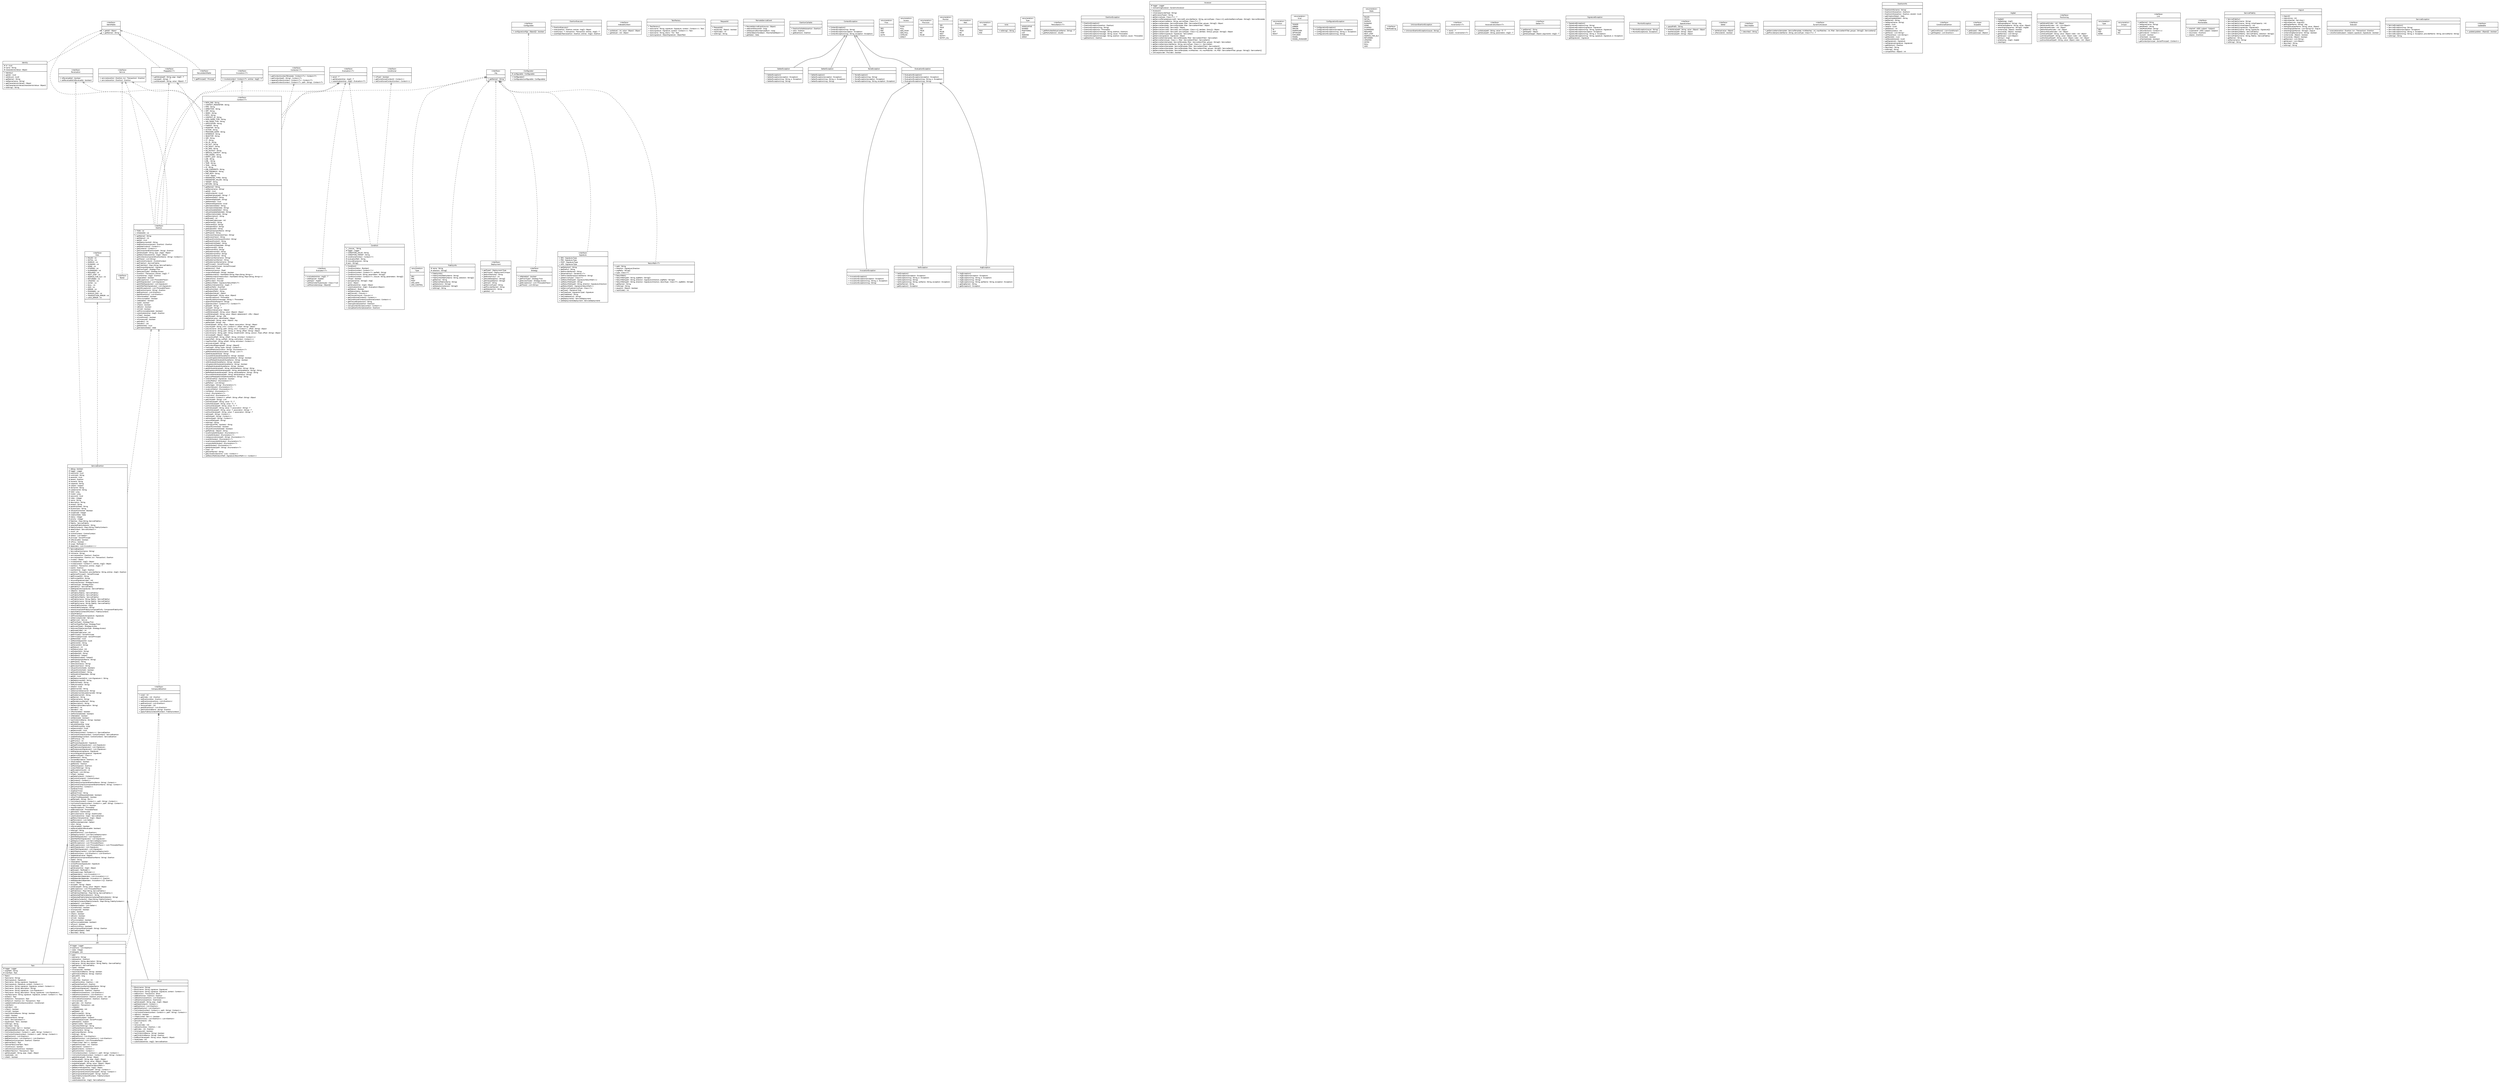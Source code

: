 #!/usr/local/bin/dot
#
# Class diagram 
# Generated by UMLGraph version R5_6 (http://www.umlgraph.org/)
#

digraph G {
	edge [fontname="Helvetica",fontsize=10,labelfontname="Helvetica",labelfontsize=10];
	node [fontname="Helvetica",fontsize=10,shape=plaintext];
	nodesep=0.25;
	ranksep=0.5;
	// sorcer.service.SecureIdentifiable
	c16771 [label=<<table title="sorcer.service.SecureIdentifiable" border="0" cellborder="1" cellspacing="0" cellpadding="2" port="p" href="./SecureIdentifiable.html">
		<tr><td><table border="0" cellspacing="0" cellpadding="1">
<tr><td align="center" balign="center"> &#171;interface&#187; </td></tr>
<tr><td align="center" balign="center"> SecureIdentifiable </td></tr>
		</table></td></tr>
		<tr><td><table border="0" cellspacing="0" cellpadding="1">
<tr><td align="left" balign="left">  </td></tr>
		</table></td></tr>
		<tr><td><table border="0" cellspacing="0" cellpadding="1">
<tr><td align="left" balign="left"><font face="Helvetica-Oblique" point-size="10.0"> + getPrincipal() : Principal </font></td></tr>
		</table></td></tr>
		</table>>, URL="./SecureIdentifiable.html", fontname="Helvetica", fontcolor="black", fontsize=10.0];
	// sorcer.service.Configurator
	c16772 [label=<<table title="sorcer.service.Configurator" border="0" cellborder="1" cellspacing="0" cellpadding="2" port="p" href="./Configurator.html">
		<tr><td><table border="0" cellspacing="0" cellpadding="1">
<tr><td align="center" balign="center"><font face="Helvetica-Oblique"> Configurator </font></td></tr>
		</table></td></tr>
		<tr><td><table border="0" cellspacing="0" cellpadding="1">
<tr><td align="left" balign="left"> # configurable : Configurable </td></tr>
		</table></td></tr>
		<tr><td><table border="0" cellspacing="0" cellpadding="1">
<tr><td align="left" balign="left"> + Configurator() </td></tr>
<tr><td align="left" balign="left"> + Configurator(configurable : Configurable) </td></tr>
		</table></td></tr>
		</table>>, URL="./Configurator.html", fontname="Helvetica", fontcolor="black", fontsize=10.0];
	// sorcer.service.ExertionExecutor
	c16773 [label=<<table title="sorcer.service.ExertionExecutor" border="0" cellborder="1" cellspacing="0" cellpadding="2" port="p" href="./ExertionExecutor.html">
		<tr><td><table border="0" cellspacing="0" cellpadding="1">
<tr><td align="center" balign="center"> ExertionExecutor </td></tr>
		</table></td></tr>
		<tr><td><table border="0" cellspacing="0" cellpadding="1">
<tr><td align="left" balign="left">  </td></tr>
		</table></td></tr>
		<tr><td><table border="0" cellspacing="0" cellpadding="1">
<tr><td align="left" balign="left"> + ExertionExecutor() </td></tr>
<tr><td align="left" balign="left"> + exec(exertion : Exertion, entries : Arg[]) : Object </td></tr>
<tr><td align="left" balign="left"> + exert(input : T, transaction : Transaction, entries : Arg[]) : T </td></tr>
<tr><td align="left" balign="left"> + exertOpenTask(exertion : Exertion, entries : Arg[]) : Exertion </td></tr>
		</table></td></tr>
		</table>>, URL="./ExertionExecutor.html", fontname="Helvetica", fontcolor="black", fontsize=10.0];
	// sorcer.service.Task
	c16774 [label=<<table title="sorcer.service.Task" border="0" cellborder="1" cellspacing="0" cellpadding="2" port="p" href="./Task.html">
		<tr><td><table border="0" cellspacing="0" cellpadding="1">
<tr><td align="center" balign="center"> Task </td></tr>
		</table></td></tr>
		<tr><td><table border="0" cellspacing="0" cellpadding="1">
<tr><td align="left" balign="left"> # logger : Logger </td></tr>
<tr><td align="left" balign="left"> + argsPath : String </td></tr>
<tr><td align="left" balign="left"> # innerTask : Task </td></tr>
		</table></td></tr>
		<tr><td><table border="0" cellspacing="0" cellpadding="1">
<tr><td align="left" balign="left"> + Task() </td></tr>
<tr><td align="left" balign="left"> + Task(name : String) </td></tr>
<tr><td align="left" balign="left"> + Task(signature : Signature) </td></tr>
<tr><td align="left" balign="left"> + Task(name : String, signature : Signature) </td></tr>
<tr><td align="left" balign="left"> + Task(signature : Signature, context : Context&lt;&gt;) </td></tr>
<tr><td align="left" balign="left"> + Task(name : String, signature : Signature, context : Context&lt;&gt;) </td></tr>
<tr><td align="left" balign="left"> + Task(name : String, description : String) </td></tr>
<tr><td align="left" balign="left"> + Task(name : String, signatures : List&lt;Signature&gt;) </td></tr>
<tr><td align="left" balign="left"> + Task(name : String, description : String, signatures : List&lt;Signature&gt;) </td></tr>
<tr><td align="left" balign="left"> + newTask(name : String, signature : Signature, context : Context&lt;&gt;) : Task </td></tr>
<tr><td align="left" balign="left"> + doTask() : Task </td></tr>
<tr><td align="left" balign="left"> + doTask(txn : Transaction) : Task </td></tr>
<tr><td align="left" balign="left"> + doTask(xrt : Exertion, txn : Transaction) : Task </td></tr>
<tr><td align="left" balign="left"> + updateConditionalContext(condition : Conditional) </td></tr>
<tr><td align="left" balign="left"> + undoTask() </td></tr>
<tr><td align="left" balign="left"> + setIndex(i : int) </td></tr>
<tr><td align="left" balign="left"> + isTask() : boolean </td></tr>
<tr><td align="left" balign="left"> + isCmd() : boolean </td></tr>
<tr><td align="left" balign="left"> + hasChild(childName : String) : boolean </td></tr>
<tr><td align="left" balign="left"> + isJob() : boolean </td></tr>
<tr><td align="left" balign="left"> + setOwnerId(oid : String) </td></tr>
<tr><td align="left" balign="left"> + doIt() : ServiceContext&lt;&gt; </td></tr>
<tr><td align="left" balign="left"> + equals(task : Task) : boolean </td></tr>
<tr><td align="left" balign="left"> + toString() : String </td></tr>
<tr><td align="left" balign="left"> + describe() : String </td></tr>
<tr><td align="left" balign="left"> + isTree(visited : Set&lt;&gt;) : boolean </td></tr>
<tr><td align="left" balign="left"> + getUpdatedExertion(type : int) : Exertion </td></tr>
<tr><td align="left" balign="left"> + linkContext(context : Context&lt;&gt;, path : String) : Context&lt;&gt; </td></tr>
<tr><td align="left" balign="left"> + linkControlContext(context : Context&lt;&gt;, path : String) : Context&lt;&gt; </td></tr>
<tr><td align="left" balign="left"> + getExertions() : List&lt;Exertion&gt; </td></tr>
<tr><td align="left" balign="left"> + getExertions(exs : List&lt;Exertion&gt;) : List&lt;Exertion&gt; </td></tr>
<tr><td align="left" balign="left"> + addExertion(component : Exertion) : Exertion </td></tr>
<tr><td align="left" balign="left"> + getInnerTask() : Task </td></tr>
<tr><td align="left" balign="left"> + setInnerTask(innerTask : Task) </td></tr>
<tr><td align="left" balign="left"> + isContinous() : boolean </td></tr>
<tr><td align="left" balign="left"> + setContinous(isContinous : boolean) </td></tr>
<tr><td align="left" balign="left"> # doBatchTask(txn : Transaction) : Task </td></tr>
<tr><td align="left" balign="left"> + getValue(path : String, args : Arg[]) : Object </td></tr>
<tr><td align="left" balign="left"> + reset(state : int) </td></tr>
<tr><td align="left" balign="left"> + isNet() : boolean </td></tr>
		</table></td></tr>
		</table>>, URL="./Task.html", fontname="Helvetica", fontcolor="black", fontsize=10.0];
	// sorcer.service.Condition
	c16775 [label=<<table title="sorcer.service.Condition" border="0" cellborder="1" cellspacing="0" cellpadding="2" port="p" href="./Condition.html">
		<tr><td><table border="0" cellspacing="0" cellpadding="1">
<tr><td align="center" balign="center"> Condition </td></tr>
		</table></td></tr>
		<tr><td><table border="0" cellspacing="0" cellpadding="1">
<tr><td align="left" balign="left"> + _closure_ : String </td></tr>
<tr><td align="left" balign="left"> # logger : Logger </td></tr>
<tr><td align="left" balign="left"> + CONDITION_VALUE : String </td></tr>
<tr><td align="left" balign="left"> + CONDITION_TARGET : String </td></tr>
<tr><td align="left" balign="left"> # conditionalContext : Context&lt;?&gt; </td></tr>
<tr><td align="left" balign="left"> # evaluationPath : String </td></tr>
<tr><td align="left" balign="left"> # closureExpression : String </td></tr>
<tr><td align="left" balign="left"> # pars : String[] </td></tr>
		</table></td></tr>
		<tr><td><table border="0" cellspacing="0" cellpadding="1">
<tr><td align="left" balign="left"> + Condition() </td></tr>
<tr><td align="left" balign="left"> + Condition(status : Boolean) </td></tr>
<tr><td align="left" balign="left"> + Condition(context : Context&lt;?&gt;) </td></tr>
<tr><td align="left" balign="left"> + Condition(context : Context&lt;?&gt;, parPath : String) </td></tr>
<tr><td align="left" balign="left"> + Condition(closure : String, parameters : String[]) </td></tr>
<tr><td align="left" balign="left"> + Condition(context : Context&lt;?&gt;, closure : String, parameters : String[]) </td></tr>
<tr><td align="left" balign="left"> + isTrue() : boolean </td></tr>
<tr><td align="left" balign="left"> + pars(parnames : String[]) : Arg[] </td></tr>
<tr><td align="left" balign="left"> + asis() : Object </td></tr>
<tr><td align="left" balign="left"> + getValue(entries : Arg[]) : Object </td></tr>
<tr><td align="left" balign="left"> + substitute(entries : Arg[]) : Evaluation&lt;Object&gt; </td></tr>
<tr><td align="left" balign="left"> + getStatus() : Boolean </td></tr>
<tr><td align="left" balign="left"> + setStatus(status : Boolean) </td></tr>
<tr><td align="left" balign="left"> + getClosure() : Closure&lt;&gt; </td></tr>
<tr><td align="left" balign="left"> + setClosure(closure : Closure&lt;&gt;) </td></tr>
<tr><td align="left" balign="left"> + getConditionalContext() : Context&lt;&gt; </td></tr>
<tr><td align="left" balign="left"> + setConditionalContext(conditionaContext : Context&lt;&gt;) </td></tr>
<tr><td align="left" balign="left"> + getClosureExpression() : String </td></tr>
<tr><td align="left" balign="left"> + cleanupScripts(exertion : Exertion) </td></tr>
<tr><td align="left" balign="left"> + clenupContextScripts(context : Context&lt;&gt;) </td></tr>
<tr><td align="left" balign="left"> + clenupExertionScripts(exertion : Exertion) </td></tr>
		</table></td></tr>
		</table>>, URL="./Condition.html", fontname="Helvetica", fontcolor="black", fontsize=10.0];
	// sorcer.service.IndexedContext
	c16776 [label=<<table title="sorcer.service.IndexedContext" border="0" cellborder="1" cellspacing="0" cellpadding="2" port="p" href="./IndexedContext.html">
		<tr><td><table border="0" cellspacing="0" cellpadding="1">
<tr><td align="center" balign="center"> &#171;interface&#187; </td></tr>
<tr><td align="center" balign="center"> IndexedContext </td></tr>
		</table></td></tr>
		<tr><td><table border="0" cellspacing="0" cellpadding="1">
<tr><td align="left" balign="left">  </td></tr>
		</table></td></tr>
		<tr><td><table border="0" cellspacing="0" cellpadding="1">
<tr><td align="left" balign="left"><font face="Helvetica-Oblique" point-size="10.0"> + putValue(i : int, value : Object) : Object </font></td></tr>
<tr><td align="left" balign="left"><font face="Helvetica-Oblique" point-size="10.0"> + getValue(i : int) : Object </font></td></tr>
		</table></td></tr>
		</table>>, URL="./IndexedContext.html", fontname="Helvetica", fontcolor="black", fontsize=10.0];
	// sorcer.service.TaskFactory
	c16777 [label=<<table title="sorcer.service.TaskFactory" border="0" cellborder="1" cellspacing="0" cellpadding="2" port="p" href="./TaskFactory.html">
		<tr><td><table border="0" cellspacing="0" cellpadding="1">
<tr><td align="center" balign="center"> TaskFactory </td></tr>
		</table></td></tr>
		<tr><td><table border="0" cellspacing="0" cellpadding="1">
<tr><td align="left" balign="left">  </td></tr>
		</table></td></tr>
		<tr><td><table border="0" cellspacing="0" cellpadding="1">
<tr><td align="left" balign="left"> + TaskFactory() </td></tr>
<tr><td align="left" balign="left"> + task(name : String, signature : Signature, context : Context&lt;&gt;) : Task </td></tr>
<tr><td align="left" balign="left"> + task(signature : Signature, context : Context&lt;&gt;) : Task </td></tr>
<tr><td align="left" balign="left"> + task(name : String, elems : T[]) : Task </td></tr>
<tr><td align="left" balign="left"> + task(signature : ObjectSignature) : ObjectTask </td></tr>
		</table></td></tr>
		</table>>, URL="./TaskFactory.html", fontname="Helvetica", fontcolor="black", fontsize=10.0];
	// sorcer.service.Configurable
	c16778 [label=<<table title="sorcer.service.Configurable" border="0" cellborder="1" cellspacing="0" cellpadding="2" port="p" href="./Configurable.html">
		<tr><td><table border="0" cellspacing="0" cellpadding="1">
<tr><td align="center" balign="center"> &#171;interface&#187; </td></tr>
<tr><td align="center" balign="center"> Configurable </td></tr>
		</table></td></tr>
		<tr><td><table border="0" cellspacing="0" cellpadding="1">
<tr><td align="left" balign="left">  </td></tr>
		</table></td></tr>
		<tr><td><table border="0" cellspacing="0" cellpadding="1">
<tr><td align="left" balign="left"><font face="Helvetica-Oblique" point-size="10.0"> + configure(configs : Object[]) : boolean </font></td></tr>
		</table></td></tr>
		</table>>, URL="./Configurable.html", fontname="Helvetica", fontcolor="black", fontsize=10.0];
	// sorcer.service.RequestId
	c16779 [label=<<table title="sorcer.service.RequestId" border="0" cellborder="1" cellspacing="0" cellpadding="2" port="p" href="./RequestId.html">
		<tr><td><table border="0" cellspacing="0" cellpadding="1">
<tr><td align="center" balign="center"> RequestId </td></tr>
		</table></td></tr>
		<tr><td><table border="0" cellspacing="0" cellpadding="1">
<tr><td align="left" balign="left">  </td></tr>
		</table></td></tr>
		<tr><td><table border="0" cellspacing="0" cellpadding="1">
<tr><td align="left" balign="left"> + RequestId() </td></tr>
<tr><td align="left" balign="left"> + equals(obj : Object) : boolean </td></tr>
<tr><td align="left" balign="left"> + hashCode() : int </td></tr>
<tr><td align="left" balign="left"> + toString() : String </td></tr>
		</table></td></tr>
		</table>>, URL="./RequestId.html", fontname="Helvetica", fontcolor="black", fontsize=10.0];
	// sorcer.service.RemoteServiceEvent
	c16780 [label=<<table title="sorcer.service.RemoteServiceEvent" border="0" cellborder="1" cellspacing="0" cellpadding="2" port="p" href="./RemoteServiceEvent.html">
		<tr><td><table border="0" cellspacing="0" cellpadding="1">
<tr><td align="center" balign="center"> RemoteServiceEvent </td></tr>
		</table></td></tr>
		<tr><td><table border="0" cellspacing="0" cellpadding="1">
<tr><td align="left" balign="left">  </td></tr>
		</table></td></tr>
		<tr><td><table border="0" cellspacing="0" cellpadding="1">
<tr><td align="left" balign="left"> + RemoteServiceEvent(source : Object) </td></tr>
<tr><td align="left" balign="left"> + setEventID(eventID : long) </td></tr>
<tr><td align="left" balign="left"> + setSequenceNumber(seqNum : long) </td></tr>
<tr><td align="left" balign="left"> + setHandback(handback : MarshalledObject&lt;&gt;) </td></tr>
<tr><td align="left" balign="left"> + getDate() : Date </td></tr>
		</table></td></tr>
		</table>>, URL="./RemoteServiceEvent.html", fontname="Helvetica", fontcolor="black", fontsize=10.0];
	// sorcer.service.Job
	c16781 [label=<<table title="sorcer.service.Job" border="0" cellborder="1" cellspacing="0" cellpadding="2" port="p" href="./Job.html">
		<tr><td><table border="0" cellspacing="0" cellpadding="1">
<tr><td align="center" balign="center"> Job </td></tr>
		</table></td></tr>
		<tr><td><table border="0" cellspacing="0" cellpadding="1">
<tr><td align="left" balign="left"> # logger : Logger </td></tr>
<tr><td align="left" balign="left"> # exertions : List&lt;Exertion&gt; </td></tr>
<tr><td align="left" balign="left"> + state : Integer </td></tr>
<tr><td align="left" balign="left"> # delegate : Job </td></tr>
		</table></td></tr>
		<tr><td><table border="0" cellspacing="0" cellpadding="1">
<tr><td align="left" balign="left"> + Job() </td></tr>
<tr><td align="left" balign="left"> + Job(name : String) </td></tr>
<tr><td align="left" balign="left"> + Job(exertion : Exertion) </td></tr>
<tr><td align="left" balign="left"> + Job(name : String, description : String) </td></tr>
<tr><td align="left" balign="left"> + Job(name : String, description : String, fidelity : ServiceFidelity) </td></tr>
<tr><td align="left" balign="left"> + getFidelity() : ServiceFidelity </td></tr>
<tr><td align="left" balign="left"> + isJob() : boolean </td></tr>
<tr><td align="left" balign="left"> + isCompound() : boolean </td></tr>
<tr><td align="left" balign="left"> + hasChild(childName : String) : boolean </td></tr>
<tr><td align="left" balign="left"> + getChild(childName : String) : Exertion </td></tr>
<tr><td align="left" balign="left"> + getLsbID() : long </td></tr>
<tr><td align="left" balign="left"> + size() : int </td></tr>
<tr><td align="left" balign="left"> + indexOf(ex : Exertion) : int </td></tr>
<tr><td align="left" balign="left"> + setExertionAt(ex : Exertion, i : int) </td></tr>
<tr><td align="left" balign="left"> + getMasterExertion() : Exertion </td></tr>
<tr><td align="left" balign="left"> + setRendezvousName(jobberName : String) </td></tr>
<tr><td align="left" balign="left"> + getProcessSignature() : Signature </td></tr>
<tr><td align="left" balign="left"> + addExertion(ex : Exertion) : Exertion </td></tr>
<tr><td align="left" balign="left"> + addExertions(exertions : List&lt;Exertion&gt;) </td></tr>
<tr><td align="left" balign="left"> + setExertions(exertions : List&lt;Exertion&gt;) </td></tr>
<tr><td align="left" balign="left"> + addExertion(exertion : Exertion, priority : int) : Job </td></tr>
<tr><td align="left" balign="left"> + removeExertion(exertion : Exertion) : Exertion </td></tr>
<tr><td align="left" balign="left"> + remove(index : int) </td></tr>
<tr><td align="left" balign="left"> + get(index : int) : Exertion </td></tr>
<tr><td align="left" balign="left"> + doJob(txn : Transaction) : Job </td></tr>
<tr><td align="left" balign="left"> + undoJob() </td></tr>
<tr><td align="left" balign="left"> + setState(state : int) </td></tr>
<tr><td align="left" balign="left"> + getState() : int </td></tr>
<tr><td align="left" balign="left"> + getPrincipalID() : String </td></tr>
<tr><td align="left" balign="left"> + setPrincipalID(id : String) </td></tr>
<tr><td align="left" balign="left"> + setSubject(subject : Subject) </td></tr>
<tr><td align="left" balign="left"> + setPrincipal(principal : SorcerPrincipal) </td></tr>
<tr><td align="left" balign="left"> + getSubject() : Subject </td></tr>
<tr><td align="left" balign="left"> + getServiceID() : ServiceID </td></tr>
<tr><td align="left" balign="left"> + jobContextToString() : String </td></tr>
<tr><td align="left" balign="left"> + setMasterExertion(exertion : Exertion) </td></tr>
<tr><td align="left" balign="left"> + setOwnerId(id : String) </td></tr>
<tr><td align="left" balign="left"> + getContextName() : String </td></tr>
<tr><td align="left" balign="left"> + toString() : String </td></tr>
<tr><td align="left" balign="left"> + getExertions() : List&lt;Exertion&gt; </td></tr>
<tr><td align="left" balign="left"> + getExertions(exs : List&lt;Exertion&gt;) : List&lt;Exertion&gt; </td></tr>
<tr><td align="left" balign="left"> + getExceptions() : List&lt;ThrowableTrace&gt; </td></tr>
<tr><td align="left" balign="left"> + isTree(visited : Set&lt;&gt;) : boolean </td></tr>
<tr><td align="left" balign="left"> + getExertion(index : int) : Exertion </td></tr>
<tr><td align="left" balign="left"> + getContext() : Context&lt;&gt; </td></tr>
<tr><td align="left" balign="left"> + getJobContext() : Context&lt;&gt; </td></tr>
<tr><td align="left" balign="left"> + getControlInfo() : Context&lt;&gt; </td></tr>
<tr><td align="left" balign="left"> + linkContext(context : Context&lt;&gt;, path : String) : Context&lt;&gt; </td></tr>
<tr><td align="left" balign="left"> + linkControlContext(context : Context&lt;&gt;, path : String) : Context&lt;&gt; </td></tr>
<tr><td align="left" balign="left"> + getJobValue(path : String) : Object </td></tr>
<tr><td align="left" balign="left"> + getValue(path : String, args : Arg[]) : Object </td></tr>
<tr><td align="left" balign="left"> + putValue(path : String, value : Object) : Object </td></tr>
<tr><td align="left" balign="left"> + putJobValue(path : String, value : Object) : Object </td></tr>
<tr><td align="left" balign="left"> + getReturnPath() : Signature.ReturnPath&lt;&gt; </td></tr>
<tr><td align="left" balign="left"> + getReturnValue(entries : Arg[]) : Object </td></tr>
<tr><td align="left" balign="left"> + getComponentContext(path : String) : Context&lt;&gt; </td></tr>
<tr><td align="left" balign="left"> + getComponentControlContext(path : String) : Context&lt;&gt; </td></tr>
<tr><td align="left" balign="left"> + getComponentExertion(path : String) : Exertion </td></tr>
<tr><td align="left" balign="left"> + applyFidelityContext(fiContext : FidelityContext) </td></tr>
<tr><td align="left" balign="left"> + reset(state : int) </td></tr>
<tr><td align="left" balign="left"> + substitute(entries : Arg[]) : ServiceExertion </td></tr>
		</table></td></tr>
		</table>>, URL="./Job.html", fontname="Helvetica", fontcolor="black", fontsize=10.0];
	// sorcer.service.ServiceExertion
	c16782 [label=<<table title="sorcer.service.ServiceExertion" border="0" cellborder="1" cellspacing="0" cellpadding="2" port="p" href="./ServiceExertion.html">
		<tr><td><table border="0" cellspacing="0" cellpadding="1">
<tr><td align="center" balign="center"><font face="Helvetica-Oblique"> ServiceExertion </font></td></tr>
		</table></td></tr>
		<tr><td><table border="0" cellspacing="0" cellpadding="1">
<tr><td align="left" balign="left"> + debug : boolean </td></tr>
<tr><td align="left" balign="left"> # logger : Logger </td></tr>
<tr><td align="left" balign="left"> # exertionId : Uuid </td></tr>
<tr><td align="left" balign="left"> # runtimeId : String </td></tr>
<tr><td align="left" balign="left"> # parentId : Uuid </td></tr>
<tr><td align="left" balign="left"> # parent : Exertion </td></tr>
<tr><td align="left" balign="left"> # ownerId : String </td></tr>
<tr><td align="left" balign="left"> # subjectId : String </td></tr>
<tr><td align="left" balign="left"> # subject : Subject </td></tr>
<tr><td align="left" balign="left"> # domainId : String </td></tr>
<tr><td align="left" balign="left"> # subdomainId : String </td></tr>
<tr><td align="left" balign="left"> # lsbId : Long </td></tr>
<tr><td align="left" balign="left"> # msbId : Long </td></tr>
<tr><td align="left" balign="left"> # sessionId : Uuid </td></tr>
<tr><td align="left" balign="left"> # index : Integer </td></tr>
<tr><td align="left" balign="left"> # name : String </td></tr>
<tr><td align="left" balign="left"> # description : String </td></tr>
<tr><td align="left" balign="left"> # project : String </td></tr>
<tr><td align="left" balign="left"> # goodUntilDate : String </td></tr>
<tr><td align="left" balign="left"> # accessClass : String </td></tr>
<tr><td align="left" balign="left"> # isExportControlled : Boolean </td></tr>
<tr><td align="left" balign="left"> # scopeCode : Integer </td></tr>
<tr><td align="left" balign="left"> # creationDate : Date </td></tr>
<tr><td align="left" balign="left"> # status : Integer </td></tr>
<tr><td align="left" balign="left"> # priority : Integer </td></tr>
<tr><td align="left" balign="left"> # fidelities : Map&lt;String, ServiceFidelity&gt; </td></tr>
<tr><td align="left" balign="left"> # fidelity : ServiceFidelity </td></tr>
<tr><td align="left" balign="left"> # selectedFidelitySelector : String </td></tr>
<tr><td align="left" balign="left"> # fidelityContexts : Map&lt;String, FidelityContext&gt; </td></tr>
<tr><td align="left" balign="left"> # dataContext : ServiceContext&lt;&gt; </td></tr>
<tr><td align="left" balign="left"> + count : int </td></tr>
<tr><td align="left" balign="left"> # controlContext : ControlContext </td></tr>
<tr><td align="left" balign="left"> # setters : List&lt;Setter&gt; </td></tr>
<tr><td align="left" balign="left"> # principal : SorcerPrincipal </td></tr>
<tr><td align="left" balign="left"> # isRevaluable : boolean </td></tr>
<tr><td align="left" balign="left"> # isProxy : boolean </td></tr>
<tr><td align="left" balign="left"> # scope : ParModel&lt;&gt; </td></tr>
<tr><td align="left" balign="left"> # dependers : List&lt;Invocation&lt;&gt;&gt; </td></tr>
		</table></td></tr>
		<tr><td><table border="0" cellspacing="0" cellpadding="1">
<tr><td align="left" balign="left"> + ServiceExertion() </td></tr>
<tr><td align="left" balign="left"> + ServiceExertion(name : String) </td></tr>
<tr><td align="left" balign="left"> # init(name : String) </td></tr>
<tr><td align="left" balign="left"> + service(exertion : Exertion) : Exertion </td></tr>
<tr><td align="left" balign="left"> + service(exertion : Exertion, txn : Transaction) : Exertion </td></tr>
<tr><td align="left" balign="left"> + invoke() : Object </td></tr>
<tr><td align="left" balign="left"> + invoke(entries : Arg[]) : Object </td></tr>
<tr><td align="left" balign="left"> + invoke(context : Context&lt;&gt;, entries : Arg[]) : Object </td></tr>
<tr><td align="left" balign="left"> + exert(txn : Transaction, entries : Arg[]) : T </td></tr>
<tr><td align="left" balign="left"> + exert() : Exertion </td></tr>
<tr><td align="left" balign="left"> + exert(entries : Arg[]) : Exertion </td></tr>
<tr><td align="left" balign="left"> + exert(txn : Transaction, providerName : String, entries : Arg[]) : Exertion </td></tr>
<tr><td align="left" balign="left"> + getSorcerPrincipal() : SorcerPrincipal </td></tr>
<tr><td align="left" balign="left"> + getPrincipalID() : String </td></tr>
<tr><td align="left" balign="left"> + setPrincipalID(id : String) </td></tr>
<tr><td align="left" balign="left"> + removeSignature(index : int) </td></tr>
<tr><td align="left" balign="left"> + setAccess(access : Strategy.Access) </td></tr>
<tr><td align="left" balign="left"> + setFlow(type : Strategy.Flow) </td></tr>
<tr><td align="left" balign="left"> + getFidelity() : ServiceFidelity </td></tr>
<tr><td align="left" balign="left"> + addSignatures(signatures : ServiceFidelity) </td></tr>
<tr><td align="left" balign="left"> + isBatch() : boolean </td></tr>
<tr><td align="left" balign="left"> + setFidelity(fidelity : ServiceFidelity) </td></tr>
<tr><td align="left" balign="left"> + putFidelity(fidelity : ServiceFidelity) </td></tr>
<tr><td align="left" balign="left"> + addFidelity(fidelity : ServiceFidelity) </td></tr>
<tr><td align="left" balign="left"> + setFidelity(name : String, fidelity : ServiceFidelity) </td></tr>
<tr><td align="left" balign="left"> + putFidelity(name : String, fidelity : ServiceFidelity) </td></tr>
<tr><td align="left" balign="left"> + addFidelity(name : String, fidelity : ServiceFidelity) </td></tr>
<tr><td align="left" balign="left"> + selectFidelity(entries : Arg[]) </td></tr>
<tr><td align="left" balign="left"> + selectFidelity(selector : String) </td></tr>
<tr><td align="left" balign="left"> + selectComponentFidelity(componetFiInfo : ComponentFidelityInfo) </td></tr>
<tr><td align="left" balign="left"> + applyFidelityContext(fiContext : FidelityContext) </td></tr>
<tr><td align="left" balign="left"> + selectFidelity() </td></tr>
<tr><td align="left" balign="left"> + setProcessSignature(signature : Signature) </td></tr>
<tr><td align="left" balign="left"> + setService(provider : Service) </td></tr>
<tr><td align="left" balign="left"> + getService() : Service </td></tr>
<tr><td align="left" balign="left"> + getFlowType() : Strategy.Flow </td></tr>
<tr><td align="left" balign="left"> + setFlowType(flowType : Strategy.Flow) </td></tr>
<tr><td align="left" balign="left"> + getAccessType() : Strategy.Access </td></tr>
<tr><td align="left" balign="left"> + setAccessType(accessType : Strategy.Access) </td></tr>
<tr><td align="left" balign="left"> + getScopeCode() : int </td></tr>
<tr><td align="left" balign="left"> + setScopeCode(value : int) </td></tr>
<tr><td align="left" balign="left"> + getPrincipal() : SorcerPrincipal </td></tr>
<tr><td align="left" balign="left"> + setPrincipal(principal : SorcerPrincipal) </td></tr>
<tr><td align="left" balign="left"> + getParentId() : Uuid </td></tr>
<tr><td align="left" balign="left"> + setParentId(parentId : Uuid) </td></tr>
<tr><td align="left" balign="left"> + getOwnerId() : String </td></tr>
<tr><td align="left" balign="left"> + setOwnerId(id : String) </td></tr>
<tr><td align="left" balign="left"> + getStatus() : int </td></tr>
<tr><td align="left" balign="left"> + setStatus(value : int) </td></tr>
<tr><td align="left" balign="left"> + setSubjectId(id : String) </td></tr>
<tr><td align="left" balign="left"> + getSubjectId() : String </td></tr>
<tr><td align="left" balign="left"> + getSubject() : Subject </td></tr>
<tr><td align="left" balign="left"> + setSubject(subject : Subject) </td></tr>
<tr><td align="left" balign="left"> + setProject(projectName : String) </td></tr>
<tr><td align="left" balign="left"> + getProject() : String </td></tr>
<tr><td align="left" balign="left"> + setAccessClass(s : String) </td></tr>
<tr><td align="left" balign="left"> + getAccessClass() : String </td></tr>
<tr><td align="left" balign="left"> + isExportControlled(b : boolean) </td></tr>
<tr><td align="left" balign="left"> + isExportControlled() : boolean </td></tr>
<tr><td align="left" balign="left"> + getGoodUntilDate() : String </td></tr>
<tr><td align="left" balign="left"> + setGoodUntilDate(date : String) </td></tr>
<tr><td align="left" balign="left"> + getId() : Uuid </td></tr>
<tr><td align="left" balign="left"> + getDeploymentId(list : List&lt;Signature&gt;) : String </td></tr>
<tr><td align="left" balign="left"> + getDeploymentId() : String </td></tr>
<tr><td align="left" balign="left"> + getRuntimeId() : String </td></tr>
<tr><td align="left" balign="left"> + setRuntimeId(id : String) </td></tr>
<tr><td align="left" balign="left"> + setId(id : Uuid) </td></tr>
<tr><td align="left" balign="left"> + getDomainId() : String </td></tr>
<tr><td align="left" balign="left"> + setDomainId(domainId : String) </td></tr>
<tr><td align="left" balign="left"> + setSubdomainId(subdomaindId : String) </td></tr>
<tr><td align="left" balign="left"> + getSubdomainId() : String </td></tr>
<tr><td align="left" balign="left"> + getName() : String </td></tr>
<tr><td align="left" balign="left"> + setName(name : String) </td></tr>
<tr><td align="left" balign="left"> + getRendezvousName() : String </td></tr>
<tr><td align="left" balign="left"> + getDescription() : String </td></tr>
<tr><td align="left" balign="left"> + setDescription(description : String) </td></tr>
<tr><td align="left" balign="left"> + getIndex() : int </td></tr>
<tr><td align="left" balign="left"> + setIndex(i : int) </td></tr>
<tr><td align="left" balign="left"> + isMonitorable() : boolean </td></tr>
<tr><td align="left" balign="left"> + setMonitored(state : boolean) </td></tr>
<tr><td align="left" balign="left"> + isWaitable() : boolean </td></tr>
<tr><td align="left" balign="left"> + setWait(state : boolean) </td></tr>
<tr><td align="left" balign="left"> + hasChild(childName : String) : boolean </td></tr>
<tr><td align="left" balign="left"> + getMsbId() : long </td></tr>
<tr><td align="left" balign="left"> + setLsbId(leastSig : long) </td></tr>
<tr><td align="left" balign="left"> + setMsbId(mostSig : long) </td></tr>
<tr><td align="left" balign="left"> + setSessionId(id : Uuid) </td></tr>
<tr><td align="left" balign="left"> + getSessionId() : Uuid </td></tr>
<tr><td align="left" balign="left"> + setContext(context : Context&lt;&gt;) : ServiceExertion </td></tr>
<tr><td align="left" balign="left"> + setControlContext(context : ControlContext) : ServiceExertion </td></tr>
<tr><td align="left" balign="left"> + updateStrategy(context : ControlContext) : ServiceExertion </td></tr>
<tr><td align="left" balign="left"> + setPriority(p : int) </td></tr>
<tr><td align="left" balign="left"> + getPriority() : int </td></tr>
<tr><td align="left" balign="left"> + getProcessSignature() : Signature </td></tr>
<tr><td align="left" balign="left"> + getApdProcessSignatures() : List&lt;Signature&gt; </td></tr>
<tr><td align="left" balign="left"> + getPreprocessSignatures() : List&lt;Signature&gt; </td></tr>
<tr><td align="left" balign="left"> + getPostprocessSignatures() : List&lt;Signature&gt; </td></tr>
<tr><td align="left" balign="left"> + addSignature(signature : Signature) </td></tr>
<tr><td align="left" balign="left"> + removeSignature(signature : Signature) </td></tr>
<tr><td align="left" balign="left"> + getServiceType() : Class&lt;&gt; </td></tr>
<tr><td align="left" balign="left"> + getSelector() : String </td></tr>
<tr><td align="left" balign="left"> + compareByIndex(e : Exertion) : int </td></tr>
<tr><td align="left" balign="left"> + isExecutable() : boolean </td></tr>
<tr><td align="left" balign="left"> + getParent() : Exertion </td></tr>
<tr><td align="left" balign="left"> + setParent(parent : Exertion) </td></tr>
<tr><td align="left" balign="left"> + contextToString() : String </td></tr>
<tr><td align="left" balign="left"> + getExceptionCount() : int </td></tr>
<tr><td align="left" balign="left"> + getTrace() : List&lt;String&gt; </td></tr>
<tr><td align="left" balign="left"> + isTree() : boolean </td></tr>
<tr><td align="left" balign="left"> + getDataContext() : Context&lt;&gt; </td></tr>
<tr><td align="left" balign="left"> + getControlContext() : ControlContext </td></tr>
<tr><td align="left" balign="left"> + getContext() : Context&lt;&gt; </td></tr>
<tr><td align="left" balign="left"> + getContext(componentExertionName : String) : Context&lt;&gt; </td></tr>
<tr><td align="left" balign="left"> + getControlContext(componentExertionName : String) : Context&lt;&gt; </td></tr>
<tr><td align="left" balign="left"> + getControlInfo() : Context&lt;&gt; </td></tr>
<tr><td align="left" balign="left"> + startExecTime() </td></tr>
<tr><td align="left" balign="left"> + stopExecTime() </td></tr>
<tr><td align="left" balign="left"> + getExecTime() : String </td></tr>
<tr><td align="left" balign="left"> + setExecTimeRequested(state : boolean) </td></tr>
<tr><td align="left" balign="left"> + isExecTimeRequested() : boolean </td></tr>
<tr><td align="left" balign="left"> + getPar(path : String) : Par&lt;&gt; </td></tr>
<tr><td align="left" balign="left"><font face="Helvetica-Oblique" point-size="10.0"> + linkContext(context : Context&lt;&gt;, path : String) : Context&lt;&gt; </font></td></tr>
<tr><td align="left" balign="left"><font face="Helvetica-Oblique" point-size="10.0"> + linkControlContext(context : Context&lt;&gt;, path : String) : Context&lt;&gt; </font></td></tr>
<tr><td align="left" balign="left"><font face="Helvetica-Oblique" point-size="10.0"> + isTree(visited : Set&lt;&gt;) : boolean </font></td></tr>
<tr><td align="left" balign="left"> + reportException(t : Throwable) </td></tr>
<tr><td align="left" balign="left"> + addException(et : ThrowableTrace) </td></tr>
<tr><td align="left" balign="left"> + getInoker() : ExertInvoker </td></tr>
<tr><td align="left" balign="left"> + getInvoker(name : String) : ExertInvoker </td></tr>
<tr><td align="left" balign="left"> + substitute(entries : Arg[]) : ServiceExertion </td></tr>
<tr><td align="left" balign="left"> + getReturnValue(entries : Arg[]) : Object </td></tr>
<tr><td align="left" balign="left"> + getPersisters() : List&lt;Setter&gt; </td></tr>
<tr><td align="left" balign="left"> + addPersister(persister : Setter) </td></tr>
<tr><td align="left" balign="left"> + info() : String </td></tr>
<tr><td align="left" balign="left"> + isRevaluable() : boolean </td></tr>
<tr><td align="left" balign="left"> + setRevaluable(isRevaluable : boolean) </td></tr>
<tr><td align="left" balign="left"> + toString() : String </td></tr>
<tr><td align="left" balign="left"> + getAllExertions() : List&lt;Exertion&gt; </td></tr>
<tr><td align="left" balign="left"> + getDeployments() : List&lt;ServiceDeployment&gt; </td></tr>
<tr><td align="left" balign="left"> + getAllNetSignatures() : List&lt;Signature&gt; </td></tr>
<tr><td align="left" balign="left"> + getAllNetTaskSignatures() : List&lt;Signature&gt; </td></tr>
<tr><td align="left" balign="left"> + getDeploymnets() : List&lt;ServiceDeployment&gt; </td></tr>
<tr><td align="left" balign="left"> + getAllExceptions() : List&lt;ThrowableTrace&gt; </td></tr>
<tr><td align="left" balign="left"> + getExceptions(exs : List&lt;ThrowableTrace&gt;) : List&lt;ThrowableTrace&gt; </td></tr>
<tr><td align="left" balign="left"> + getAllSignatures() : List&lt;Signature&gt; </td></tr>
<tr><td align="left" balign="left"> + getAllTaskSignatures() : List&lt;Signature&gt; </td></tr>
<tr><td align="left" balign="left"> + getAllDeployments() : List&lt;ServiceDeployment&gt; </td></tr>
<tr><td align="left" balign="left"><font face="Helvetica-Oblique" point-size="10.0"> + getExertions(exs : List&lt;Exertion&gt;) : List&lt;Exertion&gt; </font></td></tr>
<tr><td align="left" balign="left"> + updateValue(value : Object) </td></tr>
<tr><td align="left" balign="left"> + getExertion(componentExertionName : String) : Exertion </td></tr>
<tr><td align="left" balign="left"> + state() : String </td></tr>
<tr><td align="left" balign="left"> + isSpacable() : boolean </td></tr>
<tr><td align="left" balign="left"> + correctProcessSignature() : Signature </td></tr>
<tr><td align="left" balign="left"> + reset(state : int) </td></tr>
<tr><td align="left" balign="left"> + getValue(entries : Arg[]) : Object </td></tr>
<tr><td align="left" balign="left"> + getScope() : ParModel&lt;&gt; </td></tr>
<tr><td align="left" balign="left"> + setScope(scope : ParModel&lt;&gt;) </td></tr>
<tr><td align="left" balign="left"> + getDependers() : List&lt;Invocation&lt;&gt;&gt; </td></tr>
<tr><td align="left" balign="left"> + setDependers(dependers : List&lt;Invocation&lt;&gt;&gt;) </td></tr>
<tr><td align="left" balign="left"> + addDepender(depender : Invocation&lt;&gt;) : Exertion </td></tr>
<tr><td align="left" balign="left"> + addDependers(dependers : Invocation&lt;&gt;[]) : Exertion </td></tr>
<tr><td align="left" balign="left"> + asis() : Object </td></tr>
<tr><td align="left" balign="left"> + asis(path : String) : Object </td></tr>
<tr><td align="left" balign="left"> + putValue(path : String, value : Object) : Object </td></tr>
<tr><td align="left" balign="left"> + getExceptions() : List&lt;ThrowableTrace&gt; </td></tr>
<tr><td align="left" balign="left"> + getFidelities() : Map&lt;String, ServiceFidelity&gt; </td></tr>
<tr><td align="left" balign="left"> + setFidelities(fidelities : Map&lt;String, ServiceFidelity&gt;) </td></tr>
<tr><td align="left" balign="left"> + getSelectedFidelitySelector() : String </td></tr>
<tr><td align="left" balign="left"> + setSelectedFidelitySelector(selectedFidelitySelector : String) </td></tr>
<tr><td align="left" balign="left"> + getFidelityContexts() : Map&lt;String, FidelityContext&gt; </td></tr>
<tr><td align="left" balign="left"> + setFidelityContexts(fidelityContexts : Map&lt;String, FidelityContext&gt;) </td></tr>
<tr><td align="left" balign="left"> + getSetters() : List&lt;Setter&gt; </td></tr>
<tr><td align="left" balign="left"> + setSetters(setters : List&lt;Setter&gt;) </td></tr>
<tr><td align="left" balign="left"> + isConditional() : boolean </td></tr>
<tr><td align="left" balign="left"> + isCompound() : boolean </td></tr>
<tr><td align="left" balign="left"> + isJob() : boolean </td></tr>
<tr><td align="left" balign="left"> + isTask() : boolean </td></tr>
<tr><td align="left" balign="left"> + isBlock() : boolean </td></tr>
<tr><td align="left" balign="left"> + isCmd() : boolean </td></tr>
<tr><td align="left" balign="left"> + isProvisionable() : boolean </td></tr>
<tr><td align="left" balign="left"> + setProvisionable(state : boolean) </td></tr>
<tr><td align="left" balign="left"> + isProxy() : boolean </td></tr>
<tr><td align="left" balign="left"> + setProxy(isProxy : boolean) </td></tr>
<tr><td align="left" balign="left"> + getComponentExertion(path : String) : Exertion </td></tr>
<tr><td align="left" balign="left"> + getCreationDate() : Date </td></tr>
<tr><td align="left" balign="left"> + describe() : String </td></tr>
		</table></td></tr>
		</table>>, URL="./ServiceExertion.html", fontname="Helvetica", fontcolor="black", fontsize=10.0];
	// sorcer.service.Block
	c16783 [label=<<table title="sorcer.service.Block" border="0" cellborder="1" cellspacing="0" cellpadding="2" port="p" href="./Block.html">
		<tr><td><table border="0" cellspacing="0" cellpadding="1">
<tr><td align="center" balign="center"><font face="Helvetica-Oblique"> Block </font></td></tr>
		</table></td></tr>
		<tr><td><table border="0" cellspacing="0" cellpadding="1">
<tr><td align="left" balign="left">  </td></tr>
		</table></td></tr>
		<tr><td><table border="0" cellspacing="0" cellpadding="1">
<tr><td align="left" balign="left"> + Block(name : String) </td></tr>
<tr><td align="left" balign="left"> + Block(name : String, signature : Signature) </td></tr>
<tr><td align="left" balign="left"> + Block(name : String, signature : Signature, context : Context&lt;&gt;) </td></tr>
<tr><td align="left" balign="left"><font face="Helvetica-Oblique" point-size="10.0"> + doBlock(txn : Transaction) : Block </font></td></tr>
<tr><td align="left" balign="left"> + addExertion(ex : Exertion) : Exertion </td></tr>
<tr><td align="left" balign="left"> + setExertions(exertions : List&lt;Exertion&gt;) </td></tr>
<tr><td align="left" balign="left"> + setExertions(exertions : Exertion[]) </td></tr>
<tr><td align="left" balign="left"> + getValue(path : String, args : Arg[]) : Object </td></tr>
<tr><td align="left" balign="left"> + getDataContext() : Context&lt;&gt; </td></tr>
<tr><td align="left" balign="left"> + getExertions() : List&lt;Exertion&gt; </td></tr>
<tr><td align="left" balign="left"> + getAllExertions() : List&lt;Exertion&gt; </td></tr>
<tr><td align="left" balign="left"> + linkContext(context : Context&lt;&gt;, path : String) : Context&lt;&gt; </td></tr>
<tr><td align="left" balign="left"> + linkControlContext(context : Context&lt;&gt;, path : String) : Context&lt;&gt; </td></tr>
<tr><td align="left" balign="left"> + isBlock() : boolean </td></tr>
<tr><td align="left" balign="left"> + isTree(visited : Set&lt;&gt;) : boolean </td></tr>
<tr><td align="left" balign="left"> + getExertions(exs : List&lt;Exertion&gt;) : List&lt;Exertion&gt; </td></tr>
<tr><td align="left" balign="left"> + persistContext() : URL </td></tr>
<tr><td align="left" balign="left"> + size() : int </td></tr>
<tr><td align="left" balign="left"> + remove(index : int) </td></tr>
<tr><td align="left" balign="left"> + setExertionAt(ex : Exertion, i : int) </td></tr>
<tr><td align="left" balign="left"> + get(index : int) : Exertion </td></tr>
<tr><td align="left" balign="left"> + isCompound() : boolean </td></tr>
<tr><td align="left" balign="left"> + hasChild(childName : String) : boolean </td></tr>
<tr><td align="left" balign="left"> + getChild(childName : String) : Exertion </td></tr>
<tr><td align="left" balign="left"> + putBlockValue(path : String, value : Object) : Object </td></tr>
<tr><td align="left" balign="left"> + reset(state : int) </td></tr>
<tr><td align="left" balign="left"> + substitute(entries : Arg[]) : ServiceExertion </td></tr>
		</table></td></tr>
		</table>>, URL="./Block.html", fontname="Helvetica", fontcolor="black", fontsize=10.0];
	// sorcer.service.ExertionCallable
	c16784 [label=<<table title="sorcer.service.ExertionCallable" border="0" cellborder="1" cellspacing="0" cellpadding="2" port="p" href="./ExertionCallable.html">
		<tr><td><table border="0" cellspacing="0" cellpadding="1">
<tr><td align="center" balign="center"> ExertionCallable </td></tr>
		</table></td></tr>
		<tr><td><table border="0" cellspacing="0" cellpadding="1">
<tr><td align="left" balign="left">  </td></tr>
		</table></td></tr>
		<tr><td><table border="0" cellspacing="0" cellpadding="1">
<tr><td align="left" balign="left"> + ExertionCallable(exertion : Exertion) </td></tr>
<tr><td align="left" balign="left"> + call() : Exertion </td></tr>
<tr><td align="left" balign="left"> + getExertion() : Exertion </td></tr>
		</table></td></tr>
		</table>>, URL="./ExertionCallable.html", fontname="Helvetica", fontcolor="black", fontsize=10.0];
	// sorcer.service.InvocationException
	c16785 [label=<<table title="sorcer.service.InvocationException" border="0" cellborder="1" cellspacing="0" cellpadding="2" port="p" href="./InvocationException.html">
		<tr><td><table border="0" cellspacing="0" cellpadding="1">
<tr><td align="center" balign="center"> InvocationException </td></tr>
		</table></td></tr>
		<tr><td><table border="0" cellspacing="0" cellpadding="1">
<tr><td align="left" balign="left">  </td></tr>
		</table></td></tr>
		<tr><td><table border="0" cellspacing="0" cellpadding="1">
<tr><td align="left" balign="left"> + InvocationException() </td></tr>
<tr><td align="left" balign="left"> + InvocationException(exception : Exception) </td></tr>
<tr><td align="left" balign="left"> + InvocationException(msg : String, e : Exception) </td></tr>
<tr><td align="left" balign="left"> + InvocationException(msg : String) </td></tr>
		</table></td></tr>
		</table>>, URL="./InvocationException.html", fontname="Helvetica", fontcolor="black", fontsize=10.0];
	// sorcer.service.Evaluation<T>
	c16786 [label=<<table title="sorcer.service.Evaluation" border="0" cellborder="1" cellspacing="0" cellpadding="2" port="p" href="./Evaluation.html">
		<tr><td><table border="0" cellspacing="0" cellpadding="1">
<tr><td align="center" balign="center"> &#171;interface&#187; </td></tr>
<tr><td align="center" balign="center"> Evaluation&lt;T&gt; </td></tr>
		</table></td></tr>
		<tr><td><table border="0" cellspacing="0" cellpadding="1">
<tr><td align="left" balign="left">  </td></tr>
		</table></td></tr>
		<tr><td><table border="0" cellspacing="0" cellpadding="1">
<tr><td align="left" balign="left"><font face="Helvetica-Oblique" point-size="10.0"> + asis() : T </font></td></tr>
<tr><td align="left" balign="left"><font face="Helvetica-Oblique" point-size="10.0"> + getValue(entries : Arg[]) : T </font></td></tr>
<tr><td align="left" balign="left"><font face="Helvetica-Oblique" point-size="10.0"> + substitute(entries : Arg[]) : Evaluation&lt;T&gt; </font></td></tr>
		</table></td></tr>
		</table>>, URL="./Evaluation.html", fontname="Helvetica", fontcolor="black", fontsize=10.0];
	// sorcer.service.Contexter<T>
	c16787 [label=<<table title="sorcer.service.Contexter" border="0" cellborder="1" cellspacing="0" cellpadding="2" port="p" href="./Contexter.html">
		<tr><td><table border="0" cellspacing="0" cellpadding="1">
<tr><td align="center" balign="center"> &#171;interface&#187; </td></tr>
<tr><td align="center" balign="center"> Contexter&lt;T&gt; </td></tr>
		</table></td></tr>
		<tr><td><table border="0" cellspacing="0" cellpadding="1">
<tr><td align="left" balign="left">  </td></tr>
		</table></td></tr>
		<tr><td><table border="0" cellspacing="0" cellpadding="1">
<tr><td align="left" balign="left"><font face="Helvetica-Oblique" point-size="10.0"> + getContext(contextTemplate : Context&lt;T&gt;) : Context&lt;T&gt; </font></td></tr>
<tr><td align="left" balign="left"><font face="Helvetica-Oblique" point-size="10.0"> + getContext(path : String) : Context&lt;T&gt; </font></td></tr>
<tr><td align="left" balign="left"><font face="Helvetica-Oblique" point-size="10.0"> + appendContext(context : Context&lt;T&gt;) : Context&lt;T&gt; </font></td></tr>
<tr><td align="left" balign="left"><font face="Helvetica-Oblique" point-size="10.0"> + appendContext(context : Context&lt;T&gt;, path : String) : Context&lt;T&gt; </font></td></tr>
		</table></td></tr>
		</table>>, URL="./Contexter.html", fontname="Helvetica", fontcolor="black", fontsize=10.0];
	// sorcer.service.Strategy
	c16788 [label=<<table title="sorcer.service.Strategy" border="0" cellborder="1" cellspacing="0" cellpadding="2" port="p" href="./Strategy.html">
		<tr><td><table border="0" cellspacing="0" cellpadding="1">
<tr><td align="center" balign="center"> &#171;interface&#187; </td></tr>
<tr><td align="center" balign="center"> Strategy </td></tr>
		</table></td></tr>
		<tr><td><table border="0" cellspacing="0" cellpadding="1">
<tr><td align="left" balign="left">  </td></tr>
		</table></td></tr>
		<tr><td><table border="0" cellspacing="0" cellpadding="1">
<tr><td align="left" balign="left"><font face="Helvetica-Oblique" point-size="10.0"> + isWaitable() : boolean </font></td></tr>
<tr><td align="left" balign="left"><font face="Helvetica-Oblique" point-size="10.0"> + getFlowType() : Strategy.Flow </font></td></tr>
<tr><td align="left" balign="left"><font face="Helvetica-Oblique" point-size="10.0"> + getAccessType() : Strategy.Access </font></td></tr>
<tr><td align="left" balign="left"><font face="Helvetica-Oblique" point-size="10.0"> + getExceptions() : List&lt;ThrowableTrace&gt; </font></td></tr>
<tr><td align="left" balign="left"><font face="Helvetica-Oblique" point-size="10.0"> + getTrace() : List&lt;String&gt; </font></td></tr>
		</table></td></tr>
		</table>>, URL="./Strategy.html", fontname="Helvetica", fontcolor="black", fontsize=10.0];
	// sorcer.service.Strategy.Flow
	c16789 [label=<<table title="sorcer.service.Strategy.Flow" border="0" cellborder="1" cellspacing="0" cellpadding="2" port="p" href="./Strategy.Flow.html">
		<tr><td><table border="0" cellspacing="0" cellpadding="1">
<tr><td align="center" balign="center"> &#171;enumeration&#187; </td></tr>
<tr><td align="center" balign="center"> Flow </td></tr>
		</table></td></tr>
		<tr><td><table border="0" cellspacing="0" cellpadding="1">
<tr><td align="left" balign="left">  </td></tr>
		</table></td></tr>
		<tr><td><table border="0" cellspacing="0" cellpadding="1">
<tr><td align="left" balign="left"> SEQ </td></tr>
<tr><td align="left" balign="left"> PAR </td></tr>
<tr><td align="left" balign="left"> STEP </td></tr>
<tr><td align="left" balign="left"> AUTO </td></tr>
		</table></td></tr>
		</table>>, URL="./Strategy.Flow.html", fontname="Helvetica", fontcolor="black", fontsize=10.0];
	// sorcer.service.Strategy.Access
	c16790 [label=<<table title="sorcer.service.Strategy.Access" border="0" cellborder="1" cellspacing="0" cellpadding="2" port="p" href="./Strategy.Access.html">
		<tr><td><table border="0" cellspacing="0" cellpadding="1">
<tr><td align="center" balign="center"> &#171;enumeration&#187; </td></tr>
<tr><td align="center" balign="center"> Access </td></tr>
		</table></td></tr>
		<tr><td><table border="0" cellspacing="0" cellpadding="1">
<tr><td align="left" balign="left">  </td></tr>
		</table></td></tr>
		<tr><td><table border="0" cellspacing="0" cellpadding="1">
<tr><td align="left" balign="left"> PUSH </td></tr>
<tr><td align="left" balign="left"> PULL </td></tr>
<tr><td align="left" balign="left"> QOS_PUSH </td></tr>
<tr><td align="left" balign="left"> QOS_PULL </td></tr>
<tr><td align="left" balign="left"> CATALOG </td></tr>
<tr><td align="left" balign="left"> DIRECT </td></tr>
		</table></td></tr>
		</table>>, URL="./Strategy.Access.html", fontname="Helvetica", fontcolor="black", fontsize=10.0];
	// sorcer.service.Strategy.Provision
	c16791 [label=<<table title="sorcer.service.Strategy.Provision" border="0" cellborder="1" cellspacing="0" cellpadding="2" port="p" href="./Strategy.Provision.html">
		<tr><td><table border="0" cellspacing="0" cellpadding="1">
<tr><td align="center" balign="center"> &#171;enumeration&#187; </td></tr>
<tr><td align="center" balign="center"> Provision </td></tr>
		</table></td></tr>
		<tr><td><table border="0" cellspacing="0" cellpadding="1">
<tr><td align="left" balign="left">  </td></tr>
		</table></td></tr>
		<tr><td><table border="0" cellspacing="0" cellpadding="1">
<tr><td align="left" balign="left"> YES </td></tr>
<tr><td align="left" balign="left"> TRUE </td></tr>
<tr><td align="left" balign="left"> NO </td></tr>
<tr><td align="left" balign="left"> FALSE </td></tr>
		</table></td></tr>
		</table>>, URL="./Strategy.Provision.html", fontname="Helvetica", fontcolor="black", fontsize=10.0];
	// sorcer.service.Strategy.Monitor
	c16792 [label=<<table title="sorcer.service.Strategy.Monitor" border="0" cellborder="1" cellspacing="0" cellpadding="2" port="p" href="./Strategy.Monitor.html">
		<tr><td><table border="0" cellspacing="0" cellpadding="1">
<tr><td align="center" balign="center"> &#171;enumeration&#187; </td></tr>
<tr><td align="center" balign="center"> Monitor </td></tr>
		</table></td></tr>
		<tr><td><table border="0" cellspacing="0" cellpadding="1">
<tr><td align="left" balign="left">  </td></tr>
		</table></td></tr>
		<tr><td><table border="0" cellspacing="0" cellpadding="1">
<tr><td align="left" balign="left"> YES </td></tr>
<tr><td align="left" balign="left"> TRUE </td></tr>
<tr><td align="left" balign="left"> NO </td></tr>
<tr><td align="left" balign="left"> FALSE </td></tr>
<tr><td align="left" balign="left"> WAIT </td></tr>
<tr><td align="left" balign="left"> NOTIFY </td></tr>
<tr><td align="left" balign="left"> NOTIFY_ALL </td></tr>
		</table></td></tr>
		</table>>, URL="./Strategy.Monitor.html", fontname="Helvetica", fontcolor="black", fontsize=10.0];
	// sorcer.service.Strategy.Wait
	c16793 [label=<<table title="sorcer.service.Strategy.Wait" border="0" cellborder="1" cellspacing="0" cellpadding="2" port="p" href="./Strategy.Wait.html">
		<tr><td><table border="0" cellspacing="0" cellpadding="1">
<tr><td align="center" balign="center"> &#171;enumeration&#187; </td></tr>
<tr><td align="center" balign="center"> Wait </td></tr>
		</table></td></tr>
		<tr><td><table border="0" cellspacing="0" cellpadding="1">
<tr><td align="left" balign="left">  </td></tr>
		</table></td></tr>
		<tr><td><table border="0" cellspacing="0" cellpadding="1">
<tr><td align="left" balign="left"> YES </td></tr>
<tr><td align="left" balign="left"> TRUE </td></tr>
<tr><td align="left" balign="left"> NO </td></tr>
<tr><td align="left" balign="left"> FALSE </td></tr>
		</table></td></tr>
		</table>>, URL="./Strategy.Wait.html", fontname="Helvetica", fontcolor="black", fontsize=10.0];
	// sorcer.service.Strategy.Opti
	c16794 [label=<<table title="sorcer.service.Strategy.Opti" border="0" cellborder="1" cellspacing="0" cellpadding="2" port="p" href="./Strategy.Opti.html">
		<tr><td><table border="0" cellspacing="0" cellpadding="1">
<tr><td align="center" balign="center"> &#171;enumeration&#187; </td></tr>
<tr><td align="center" balign="center"> Opti </td></tr>
		</table></td></tr>
		<tr><td><table border="0" cellspacing="0" cellpadding="1">
<tr><td align="left" balign="left">  </td></tr>
		</table></td></tr>
		<tr><td><table border="0" cellspacing="0" cellpadding="1">
<tr><td align="left" balign="left"> MAX </td></tr>
<tr><td align="left" balign="left"> MIN </td></tr>
		</table></td></tr>
		</table>>, URL="./Strategy.Opti.html", fontname="Helvetica", fontcolor="black", fontsize=10.0];
	// sorcer.service.GetterException
	c16795 [label=<<table title="sorcer.service.GetterException" border="0" cellborder="1" cellspacing="0" cellpadding="2" port="p" href="./GetterException.html">
		<tr><td><table border="0" cellspacing="0" cellpadding="1">
<tr><td align="center" balign="center"> GetterException </td></tr>
		</table></td></tr>
		<tr><td><table border="0" cellspacing="0" cellpadding="1">
<tr><td align="left" balign="left">  </td></tr>
		</table></td></tr>
		<tr><td><table border="0" cellspacing="0" cellpadding="1">
<tr><td align="left" balign="left"> + GetterException() </td></tr>
<tr><td align="left" balign="left"> + GetterException(exception : Exception) </td></tr>
<tr><td align="left" balign="left"> + GetterException(msg : String, e : Exception) </td></tr>
<tr><td align="left" balign="left"> + GetterException(msg : String) </td></tr>
		</table></td></tr>
		</table>>, URL="./GetterException.html", fontname="Helvetica", fontcolor="black", fontsize=10.0];
	// sorcer.service.Context<T>
	c16796 [label=<<table title="sorcer.service.Context" border="0" cellborder="1" cellspacing="0" cellpadding="2" port="p" href="./Context.html">
		<tr><td><table border="0" cellspacing="0" cellpadding="1">
<tr><td align="center" balign="center"> &#171;interface&#187; </td></tr>
<tr><td align="center" balign="center"> Context&lt;T&gt; </td></tr>
		</table></td></tr>
		<tr><td><table border="0" cellspacing="0" cellpadding="1">
<tr><td align="left" balign="left"> + PATH_PAR : String </td></tr>
<tr><td align="left" balign="left"> + CONTEXT_PARAMETER : String </td></tr>
<tr><td align="left" balign="left"> + PIPE : String </td></tr>
<tr><td align="left" balign="left"> + DIRECTION : String </td></tr>
<tr><td align="left" balign="left"> + OPP : String </td></tr>
<tr><td align="left" balign="left"> + INDEX : String </td></tr>
<tr><td align="left" balign="left"> + PATH : String </td></tr>
<tr><td align="left" balign="left"> + CONTEXT_ID : String </td></tr>
<tr><td align="left" balign="left"> + DATA_NODE_TYPE : String </td></tr>
<tr><td align="left" balign="left"> + VAR_NODE_TYPE : String </td></tr>
<tr><td align="left" balign="left"> + APPLICATION : String </td></tr>
<tr><td align="left" balign="left"> + FORMAT : String </td></tr>
<tr><td align="left" balign="left"> + MODIFIER : String </td></tr>
<tr><td align="left" balign="left"> + ACTION : String </td></tr>
<tr><td align="left" balign="left"> + PROVIDER_NAME : String </td></tr>
<tr><td align="left" balign="left"> + INTERFACE : String </td></tr>
<tr><td align="left" balign="left"> + SELECTOR : String </td></tr>
<tr><td align="left" balign="left"> + VAR : String </td></tr>
<tr><td align="left" balign="left"> + VT : String </td></tr>
<tr><td align="left" balign="left"> + DA_IN : String </td></tr>
<tr><td align="left" balign="left"> + DA_OUT : String </td></tr>
<tr><td align="left" balign="left"> + DA_INOUT : String </td></tr>
<tr><td align="left" balign="left"> + DA_ININ : String </td></tr>
<tr><td align="left" balign="left"> + DA_OUTOUT : String </td></tr>
<tr><td align="left" balign="left"> + SERVICE_CONTEXT : String </td></tr>
<tr><td align="left" balign="left"> + PAR_MODEL : String </td></tr>
<tr><td align="left" balign="left"> + EMPTY_LEAF : String </td></tr>
<tr><td align="left" balign="left"> + JOB : String </td></tr>
<tr><td align="left" balign="left"> + JOB_ : String </td></tr>
<tr><td align="left" balign="left"> + TASK : String </td></tr>
<tr><td align="left" balign="left"> + TASK_ : String </td></tr>
<tr><td align="left" balign="left"> + ID : String </td></tr>
<tr><td align="left" balign="left"> + JOB_COMMENTS : String </td></tr>
<tr><td align="left" balign="left"> + JOB_FEEDBACK : String </td></tr>
<tr><td align="left" balign="left"> + DSD_PATH : String </td></tr>
<tr><td align="left" balign="left"> + none : Object </td></tr>
<tr><td align="left" balign="left"> + PARAMETER_TYPES : String </td></tr>
<tr><td align="left" balign="left"> + PARAMETER_VALUES : String </td></tr>
<tr><td align="left" balign="left"> + TARGET : String </td></tr>
<tr><td align="left" balign="left"> + RETURN : String </td></tr>
		</table></td></tr>
		<tr><td><table border="0" cellspacing="0" cellpadding="1">
<tr><td align="left" balign="left"><font face="Helvetica-Oblique" point-size="10.0"> + getName() : String </font></td></tr>
<tr><td align="left" balign="left"><font face="Helvetica-Oblique" point-size="10.0"> + setName(name : String) </font></td></tr>
<tr><td align="left" balign="left"><font face="Helvetica-Oblique" point-size="10.0"> + getId() : Uuid </font></td></tr>
<tr><td align="left" balign="left"><font face="Helvetica-Oblique" point-size="10.0"> + setId(contextId : Uuid) </font></td></tr>
<tr><td align="left" balign="left"><font face="Helvetica-Oblique" point-size="10.0"> + getWeakValue(path : String) : T </font></td></tr>
<tr><td align="left" balign="left"><font face="Helvetica-Oblique" point-size="10.0"> + getParentPath() : String </font></td></tr>
<tr><td align="left" balign="left"><font face="Helvetica-Oblique" point-size="10.0"> + setParentPath(path : String) </font></td></tr>
<tr><td align="left" balign="left"><font face="Helvetica-Oblique" point-size="10.0"> + getParentID() : Uuid </font></td></tr>
<tr><td align="left" balign="left"><font face="Helvetica-Oblique" point-size="10.0"> + setParentID(parentId : Uuid) </font></td></tr>
<tr><td align="left" balign="left"><font face="Helvetica-Oblique" point-size="10.0"> + getCreationDate() : String </font></td></tr>
<tr><td align="left" balign="left"><font face="Helvetica-Oblique" point-size="10.0"> + setCreationDate(date : String) </font></td></tr>
<tr><td align="left" balign="left"><font face="Helvetica-Oblique" point-size="10.0"> + getLastUpdateDate() : String </font></td></tr>
<tr><td align="left" balign="left"><font face="Helvetica-Oblique" point-size="10.0"> + setLastUpdateDate(date : String) </font></td></tr>
<tr><td align="left" balign="left"><font face="Helvetica-Oblique" point-size="10.0"> + setDescription(date : String) </font></td></tr>
<tr><td align="left" balign="left"><font face="Helvetica-Oblique" point-size="10.0"> + getDescription() : String </font></td></tr>
<tr><td align="left" balign="left"><font face="Helvetica-Oblique" point-size="10.0"> + getScope() : int </font></td></tr>
<tr><td align="left" balign="left"><font face="Helvetica-Oblique" point-size="10.0"> + setScopeCode(scope : int) </font></td></tr>
<tr><td align="left" balign="left"><font face="Helvetica-Oblique" point-size="10.0"> + getOwnerID() : String </font></td></tr>
<tr><td align="left" balign="left"><font face="Helvetica-Oblique" point-size="10.0"> + setOwnerID(id : String) </font></td></tr>
<tr><td align="left" balign="left"><font face="Helvetica-Oblique" point-size="10.0"> + setSubjectID(id : String) </font></td></tr>
<tr><td align="left" balign="left"><font face="Helvetica-Oblique" point-size="10.0"> + getSubjectID() : String </font></td></tr>
<tr><td align="left" balign="left"><font face="Helvetica-Oblique" point-size="10.0"> + setProject(projectName : String) </font></td></tr>
<tr><td align="left" balign="left"><font face="Helvetica-Oblique" point-size="10.0"> + getProject() : String </font></td></tr>
<tr><td align="left" balign="left"><font face="Helvetica-Oblique" point-size="10.0"> + setAccessClass(accessClass : String) </font></td></tr>
<tr><td align="left" balign="left"><font face="Helvetica-Oblique" point-size="10.0"> + getAccessClass() : String </font></td></tr>
<tr><td align="left" balign="left"><font face="Helvetica-Oblique" point-size="10.0"> + setExportControl(exportControl : String) </font></td></tr>
<tr><td align="left" balign="left"><font face="Helvetica-Oblique" point-size="10.0"> + getExportControl() : String </font></td></tr>
<tr><td align="left" balign="left"><font face="Helvetica-Oblique" point-size="10.0"> + getGoodUntilDate() : String </font></td></tr>
<tr><td align="left" balign="left"><font face="Helvetica-Oblique" point-size="10.0"> + setGoodUntilDate(date : String) </font></td></tr>
<tr><td align="left" balign="left"><font face="Helvetica-Oblique" point-size="10.0"> + getDomainID() : String </font></td></tr>
<tr><td align="left" balign="left"><font face="Helvetica-Oblique" point-size="10.0"> + setDomainID(id : String) </font></td></tr>
<tr><td align="left" balign="left"><font face="Helvetica-Oblique" point-size="10.0"> + getSubdomainID() : String </font></td></tr>
<tr><td align="left" balign="left"><font face="Helvetica-Oblique" point-size="10.0"> + setSubdomainID(id : String) </font></td></tr>
<tr><td align="left" balign="left"><font face="Helvetica-Oblique" point-size="10.0"> + getDomainName() : String </font></td></tr>
<tr><td align="left" balign="left"><font face="Helvetica-Oblique" point-size="10.0"> + setDomainName(name : String) </font></td></tr>
<tr><td align="left" balign="left"><font face="Helvetica-Oblique" point-size="10.0"> + getSubdomainName() : String </font></td></tr>
<tr><td align="left" balign="left"><font face="Helvetica-Oblique" point-size="10.0"> + setSubdomainName(name : String) </font></td></tr>
<tr><td align="left" balign="left"><font face="Helvetica-Oblique" point-size="10.0"> + getPrincipal() : SorcerPrincipal </font></td></tr>
<tr><td align="left" balign="left"><font face="Helvetica-Oblique" point-size="10.0"> + setPrincipal(principal : SorcerPrincipal) </font></td></tr>
<tr><td align="left" balign="left"><font face="Helvetica-Oblique" point-size="10.0"> + getVersion() : float </font></td></tr>
<tr><td align="left" balign="left"><font face="Helvetica-Oblique" point-size="10.0"> + setVersion(version : float) </font></td></tr>
<tr><td align="left" balign="left"><font face="Helvetica-Oblique" point-size="10.0"> + containsPath(path : String) : boolean </font></td></tr>
<tr><td align="left" balign="left"><font face="Helvetica-Oblique" point-size="10.0"> + getMetacontext() : Hashtable&lt;String, Map&lt;String, String&gt;&gt; </font></td></tr>
<tr><td align="left" balign="left"><font face="Helvetica-Oblique" point-size="10.0"> + setMetacontext(metacontext : Hashtable&lt;String, Map&lt;String, String&gt;&gt;) </font></td></tr>
<tr><td align="left" balign="left"><font face="Helvetica-Oblique" point-size="10.0"> + getExertion() : Exertion </font></td></tr>
<tr><td align="left" balign="left"><font face="Helvetica-Oblique" point-size="10.0"> + getProvider() : Provider </font></td></tr>
<tr><td align="left" balign="left"><font face="Helvetica-Oblique" point-size="10.0"> + getReturnPath() : Signature.ReturnPath&lt;T&gt; </font></td></tr>
<tr><td align="left" balign="left"><font face="Helvetica-Oblique" point-size="10.0"> + getReturnValue(entries : Arg[]) : T </font></td></tr>
<tr><td align="left" balign="left"><font face="Helvetica-Oblique" point-size="10.0"> + getExecPath() : ExecPath </font></td></tr>
<tr><td align="left" balign="left"><font face="Helvetica-Oblique" point-size="10.0"> + setExertion(task : Exertion) </font></td></tr>
<tr><td align="left" balign="left"><font face="Helvetica-Oblique" point-size="10.0"> + getSubjectPath() : String </font></td></tr>
<tr><td align="left" balign="left"><font face="Helvetica-Oblique" point-size="10.0"> + getSubjectValue() : Object </font></td></tr>
<tr><td align="left" balign="left"><font face="Helvetica-Oblique" point-size="10.0"> + setSubject(path : String, value : Object) </font></td></tr>
<tr><td align="left" balign="left"><font face="Helvetica-Oblique" point-size="10.0"> + reportException(t : Throwable) </font></td></tr>
<tr><td align="left" balign="left"><font face="Helvetica-Oblique" point-size="10.0"> + reportException(message : String, t : Throwable) </font></td></tr>
<tr><td align="left" balign="left"><font face="Helvetica-Oblique" point-size="10.0"> + appendTrace(footprint : String) </font></td></tr>
<tr><td align="left" balign="left"><font face="Helvetica-Oblique" point-size="10.0"> + append(context : Context&lt;T&gt;) : Context&lt;T&gt; </font></td></tr>
<tr><td align="left" balign="left"><font face="Helvetica-Oblique" point-size="10.0"> + get(path : String) : T </font></td></tr>
<tr><td align="left" balign="left"><font face="Helvetica-Oblique" point-size="10.0"> + asis(path : String) : T </font></td></tr>
<tr><td align="left" balign="left"><font face="Helvetica-Oblique" point-size="10.0"> + setReturnValue(value : Object) </font></td></tr>
<tr><td align="left" balign="left"><font face="Helvetica-Oblique" point-size="10.0"> + putDbValue(path : String, value : Object) : Object </font></td></tr>
<tr><td align="left" balign="left"><font face="Helvetica-Oblique" point-size="10.0"> + putDbValue(path : String, value : Object, datastoreUrl : URL) : Object </font></td></tr>
<tr><td align="left" balign="left"><font face="Helvetica-Oblique" point-size="10.0"> + getURL(path : String) : URL </font></td></tr>
<tr><td align="left" balign="left"><font face="Helvetica-Oblique" point-size="10.0"> + addValue(value : Identifiable) : Object </font></td></tr>
<tr><td align="left" balign="left"><font face="Helvetica-Oblique" point-size="10.0"> + addPar(path : String, value : Object) : Arg </font></td></tr>
<tr><td align="left" balign="left"><font face="Helvetica-Oblique" point-size="10.0"> + getPar(path : String) : Arg </font></td></tr>
<tr><td align="left" balign="left"><font face="Helvetica-Oblique" point-size="10.0"> + putValue(path : String, value : Object, association : String) : Object </font></td></tr>
<tr><td align="left" balign="left"><font face="Helvetica-Oblique" point-size="10.0"> + putLink(path : String, cntxt : Context&lt;&gt;, offset : String) : Object </font></td></tr>
<tr><td align="left" balign="left"><font face="Helvetica-Oblique" point-size="10.0"> + putLink(name : String, path : String, cntxt : Context&lt;&gt;, offset : String) : Object </font></td></tr>
<tr><td align="left" balign="left"><font face="Helvetica-Oblique" point-size="10.0"> + putLink(name : String, path : String, id : String, offset : String) : Object </font></td></tr>
<tr><td align="left" balign="left"><font face="Helvetica-Oblique" point-size="10.0"> + putLink(name : String, path : String, lnkedCntxtID : String, version : float, offset : String) : Object </font></td></tr>
<tr><td align="left" balign="left"><font face="Helvetica-Oblique" point-size="10.0"> + remove(path : Object) : Object </font></td></tr>
<tr><td align="left" balign="left"><font face="Helvetica-Oblique" point-size="10.0"> + connect(outPath : String, inPath : String, inContext : Context&lt;&gt;) </font></td></tr>
<tr><td align="left" balign="left"><font face="Helvetica-Oblique" point-size="10.0"> + pipe(inPath : String, outPath : String, outContext : Context&lt;&gt;) </font></td></tr>
<tr><td align="left" balign="left"><font face="Helvetica-Oblique" point-size="10.0"> + map(fromPath : String, toPath : String, toContext : Context&lt;&gt;) </font></td></tr>
<tr><td align="left" balign="left"><font face="Helvetica-Oblique" point-size="10.0"> + removeLink(path : String) </font></td></tr>
<tr><td align="left" balign="left"><font face="Helvetica-Oblique" point-size="10.0"> + getContextMapping(path : String) : Object[] </font></td></tr>
<tr><td align="left" balign="left"><font face="Helvetica-Oblique" point-size="10.0"> + mark(path : String, tuple : String) : Context&lt;&gt; </font></td></tr>
<tr><td align="left" balign="left"><font face="Helvetica-Oblique" point-size="10.0"> + markedPaths(association : String) : Enumeration&lt;?&gt; </font></td></tr>
<tr><td align="left" balign="left"><font face="Helvetica-Oblique" point-size="10.0"> + getMarkedValues(association : String) : List&lt;?&gt; </font></td></tr>
<tr><td align="left" balign="left"><font face="Helvetica-Oblique" point-size="10.0"> + setAttribute(attribute : String) </font></td></tr>
<tr><td align="left" balign="left"><font face="Helvetica-Oblique" point-size="10.0"> + isLocalAttribute(attributeName : String) : boolean </font></td></tr>
<tr><td align="left" balign="left"><font face="Helvetica-Oblique" point-size="10.0"> + isLocalSingletonAttribute(attributeName : String) : boolean </font></td></tr>
<tr><td align="left" balign="left"><font face="Helvetica-Oblique" point-size="10.0"> + isLocalMetaattribute(attributeName : String) : boolean </font></td></tr>
<tr><td align="left" balign="left"><font face="Helvetica-Oblique" point-size="10.0"> + isAttribute(attributeName : String) : boolean </font></td></tr>
<tr><td align="left" balign="left"><font face="Helvetica-Oblique" point-size="10.0"> + isSingletonAttribute(attributeName : String) : boolean </font></td></tr>
<tr><td align="left" balign="left"><font face="Helvetica-Oblique" point-size="10.0"> + isMetaattribute(attributeName : String) : boolean </font></td></tr>
<tr><td align="left" balign="left"><font face="Helvetica-Oblique" point-size="10.0"> + getAttributeValue(path : String, attributeName : String) : String </font></td></tr>
<tr><td align="left" balign="left"><font face="Helvetica-Oblique" point-size="10.0"> + getSingletonAttributeValue(path : String, attributeName : String) : String </font></td></tr>
<tr><td align="left" balign="left"><font face="Helvetica-Oblique" point-size="10.0"> + getMetaattributeValue(path : String, attributeName : String) : String </font></td></tr>
<tr><td align="left" balign="left"><font face="Helvetica-Oblique" point-size="10.0"> + removeAttributeValue(path : String, attributeValue : String) </font></td></tr>
<tr><td align="left" balign="left"><font face="Helvetica-Oblique" point-size="10.0"> + getLocalMetapath(metaattributeName : String) : String </font></td></tr>
<tr><td align="left" balign="left"><font face="Helvetica-Oblique" point-size="10.0"> + isValid(method : Signature) : boolean </font></td></tr>
<tr><td align="left" balign="left"><font face="Helvetica-Oblique" point-size="10.0"> + contextPaths() : Enumeration&lt;?&gt; </font></td></tr>
<tr><td align="left" balign="left"><font face="Helvetica-Oblique" point-size="10.0"> + getPaths() : List&lt;String&gt; </font></td></tr>
<tr><td align="left" balign="left"><font face="Helvetica-Oblique" point-size="10.0"> + paths(regex : String) : Enumeration&lt;?&gt; </font></td></tr>
<tr><td align="left" balign="left"><font face="Helvetica-Oblique" point-size="10.0"> + contextValues() : Enumeration&lt;?&gt; </font></td></tr>
<tr><td align="left" balign="left"><font face="Helvetica-Oblique" point-size="10.0"> + localLinkPaths() : Enumeration&lt;?&gt; </font></td></tr>
<tr><td align="left" balign="left"><font face="Helvetica-Oblique" point-size="10.0"> + linkPaths() : Enumeration&lt;?&gt; </font></td></tr>
<tr><td align="left" balign="left"><font face="Helvetica-Oblique" point-size="10.0"> + links() : Enumeration&lt;?&gt; </font></td></tr>
<tr><td align="left" balign="left"><font face="Helvetica-Oblique" point-size="10.0"> + localLinks() : Enumeration&lt;?&gt; </font></td></tr>
<tr><td align="left" balign="left"><font face="Helvetica-Oblique" point-size="10.0"> + link(context : Context&lt;&gt;, atPath : String, offset : String) : Object </font></td></tr>
<tr><td align="left" balign="left"><font face="Helvetica-Oblique" point-size="10.0"> + getLink(path : String) : Link </font></td></tr>
<tr><td align="left" balign="left"><font face="Helvetica-Oblique" point-size="10.0"> + putInValue(path : String, value : T) : T </font></td></tr>
<tr><td align="left" balign="left"><font face="Helvetica-Oblique" point-size="10.0"> + putOutValue(path : String, value : T) : T </font></td></tr>
<tr><td align="left" balign="left"><font face="Helvetica-Oblique" point-size="10.0"> + putInoutValue(path : String, value : T) : T </font></td></tr>
<tr><td align="left" balign="left"><font face="Helvetica-Oblique" point-size="10.0"> + putInValue(path : String, value : T, association : String) : T </font></td></tr>
<tr><td align="left" balign="left"><font face="Helvetica-Oblique" point-size="10.0"> + putOutValue(path : String, value : T, association : String) : T </font></td></tr>
<tr><td align="left" balign="left"><font face="Helvetica-Oblique" point-size="10.0"> + putInoutValue(path : String, value : T, association : String) : T </font></td></tr>
<tr><td align="left" balign="left"><font face="Helvetica-Oblique" point-size="10.0"> + setIn(path : String) : Context&lt;&gt; </font></td></tr>
<tr><td align="left" balign="left"><font face="Helvetica-Oblique" point-size="10.0"> + setOut(path : String) : Context&lt;&gt; </font></td></tr>
<tr><td align="left" balign="left"><font face="Helvetica-Oblique" point-size="10.0"> + setInout(path : String) : Context&lt;&gt; </font></td></tr>
<tr><td align="left" balign="left"><font face="Helvetica-Oblique" point-size="10.0"> + removePath(path : String) </font></td></tr>
<tr><td align="left" balign="left"><font face="Helvetica-Oblique" point-size="10.0"> + toString() : String </font></td></tr>
<tr><td align="left" balign="left"><font face="Helvetica-Oblique" point-size="10.0"> + toString(isHTML : boolean) : String </font></td></tr>
<tr><td align="left" balign="left"><font face="Helvetica-Oblique" point-size="10.0"> + isExportControlled() : boolean </font></td></tr>
<tr><td align="left" balign="left"><font face="Helvetica-Oblique" point-size="10.0"> + isExportControlled(state : boolean) </font></td></tr>
<tr><td align="left" balign="left"><font face="Helvetica-Oblique" point-size="10.0"> + getPath(obj : Object) : String </font></td></tr>
<tr><td align="left" balign="left"><font face="Helvetica-Oblique" point-size="10.0"> + localSimpleAttributes() : Enumeration&lt;?&gt; </font></td></tr>
<tr><td align="left" balign="left"><font face="Helvetica-Oblique" point-size="10.0"> + simpleAttributes() : Enumeration&lt;?&gt; </font></td></tr>
<tr><td align="left" balign="left"><font face="Helvetica-Oblique" point-size="10.0"> + metaassociations(path : String) : Enumeration&lt;?&gt; </font></td></tr>
<tr><td align="left" balign="left"><font face="Helvetica-Oblique" point-size="10.0"> + localAttributes() : Enumeration&lt;?&gt; </font></td></tr>
<tr><td align="left" balign="left"><font face="Helvetica-Oblique" point-size="10.0"> + localCompositeAttributes() : Enumeration&lt;?&gt; </font></td></tr>
<tr><td align="left" balign="left"><font face="Helvetica-Oblique" point-size="10.0"> + compositeAttributes() : Enumeration&lt;?&gt; </font></td></tr>
<tr><td align="left" balign="left"><font face="Helvetica-Oblique" point-size="10.0"> + getAttributes() : Enumeration&lt;?&gt; </font></td></tr>
<tr><td align="left" balign="left"><font face="Helvetica-Oblique" point-size="10.0"> + getAttributes(path : String) : Enumeration&lt;?&gt; </font></td></tr>
<tr><td align="left" balign="left"><font face="Helvetica-Oblique" point-size="10.0"> + size() : int </font></td></tr>
<tr><td align="left" balign="left"><font face="Helvetica-Oblique" point-size="10.0"> + getUserName() : String </font></td></tr>
<tr><td align="left" balign="left"><font face="Helvetica-Oblique" point-size="10.0"> + getLinkedContext(link : Link) : Context&lt;&gt; </font></td></tr>
<tr><td align="left" balign="left"><font face="Helvetica-Oblique" point-size="10.0"> + setReturnPath(returnPath : Signature.ReturnPath&lt;&gt;) : Context&lt;&gt; </font></td></tr>
		</table></td></tr>
		</table>>, URL="./Context.html", fontname="Helvetica", fontcolor="black", fontsize=10.0];
	// sorcer.service.Context.none
	c16797 [label=<<table title="sorcer.service.Context.none" border="0" cellborder="1" cellspacing="0" cellpadding="2" port="p" href="./Context.none.html">
		<tr><td><table border="0" cellspacing="0" cellpadding="1">
<tr><td align="center" balign="center"> none </td></tr>
		</table></td></tr>
		<tr><td><table border="0" cellspacing="0" cellpadding="1">
<tr><td align="left" balign="left">  </td></tr>
		</table></td></tr>
		<tr><td><table border="0" cellspacing="0" cellpadding="1">
<tr><td align="left" balign="left"> + toString() : String </td></tr>
		</table></td></tr>
		</table>>, URL="./Context.none.html", fontname="Helvetica", fontcolor="black", fontsize=10.0];
	// sorcer.service.Context.Type
	c16798 [label=<<table title="sorcer.service.Context.Type" border="0" cellborder="1" cellspacing="0" cellpadding="2" port="p" href="./Context.Type.html">
		<tr><td><table border="0" cellspacing="0" cellpadding="1">
<tr><td align="center" balign="center"> &#171;enumeration&#187; </td></tr>
<tr><td align="center" balign="center"> Type </td></tr>
		</table></td></tr>
		<tr><td><table border="0" cellspacing="0" cellpadding="1">
<tr><td align="left" balign="left">  </td></tr>
		</table></td></tr>
		<tr><td><table border="0" cellspacing="0" cellpadding="1">
<tr><td align="left" balign="left"> ASSOCIATIVE </td></tr>
<tr><td align="left" balign="left"> SHARED </td></tr>
<tr><td align="left" balign="left"> POSITIONAL </td></tr>
<tr><td align="left" balign="left"> LIST </td></tr>
<tr><td align="left" balign="left"> INDEXED </td></tr>
<tr><td align="left" balign="left"> ARRAY </td></tr>
		</table></td></tr>
		</table>>, URL="./Context.Type.html", fontname="Helvetica", fontcolor="black", fontsize=10.0];
	// sorcer.service.Perturbation<T>
	c16799 [label=<<table title="sorcer.service.Perturbation" border="0" cellborder="1" cellspacing="0" cellpadding="2" port="p" href="./Perturbation.html">
		<tr><td><table border="0" cellspacing="0" cellpadding="1">
<tr><td align="center" balign="center"> &#171;interface&#187; </td></tr>
<tr><td align="center" balign="center"> Perturbation&lt;T&gt; </td></tr>
		</table></td></tr>
		<tr><td><table border="0" cellspacing="0" cellpadding="1">
<tr><td align="left" balign="left">  </td></tr>
		</table></td></tr>
		<tr><td><table border="0" cellspacing="0" cellpadding="1">
<tr><td align="left" balign="left"><font face="Helvetica-Oblique" point-size="10.0"> + getPerturbedValue(varName : String) : T </font></td></tr>
<tr><td align="left" balign="left"><font face="Helvetica-Oblique" point-size="10.0"> + getPerturbation() : double </font></td></tr>
		</table></td></tr>
		</table>>, URL="./Perturbation.html", fontname="Helvetica", fontcolor="black", fontsize=10.0];
	// sorcer.service.Tasker
	c16800 [label=<<table title="sorcer.service.Tasker" border="0" cellborder="1" cellspacing="0" cellpadding="2" port="p" href="./Tasker.html">
		<tr><td><table border="0" cellspacing="0" cellpadding="1">
<tr><td align="center" balign="center"> &#171;interface&#187; </td></tr>
<tr><td align="center" balign="center"> Tasker </td></tr>
		</table></td></tr>
		</table>>, URL="./Tasker.html", fontname="Helvetica", fontcolor="black", fontsize=10.0];
	// sorcer.service.Revaluation
	c16801 [label=<<table title="sorcer.service.Revaluation" border="0" cellborder="1" cellspacing="0" cellpadding="2" port="p" href="./Revaluation.html">
		<tr><td><table border="0" cellspacing="0" cellpadding="1">
<tr><td align="center" balign="center"> &#171;interface&#187; </td></tr>
<tr><td align="center" balign="center"> Revaluation </td></tr>
		</table></td></tr>
		<tr><td><table border="0" cellspacing="0" cellpadding="1">
<tr><td align="left" balign="left">  </td></tr>
		</table></td></tr>
		<tr><td><table border="0" cellspacing="0" cellpadding="1">
<tr><td align="left" balign="left"><font face="Helvetica-Oblique" point-size="10.0"> + isRevaluable() : boolean </font></td></tr>
<tr><td align="left" balign="left"><font face="Helvetica-Oblique" point-size="10.0"> + setRevaluable(isRevaluable : boolean) </font></td></tr>
		</table></td></tr>
		</table>>, URL="./Revaluation.html", fontname="Helvetica", fontcolor="black", fontsize=10.0];
	// sorcer.service.Exertion
	c16802 [label=<<table title="sorcer.service.Exertion" border="0" cellborder="1" cellspacing="0" cellpadding="2" port="p" href="./Exertion.html">
		<tr><td><table border="0" cellspacing="0" cellpadding="1">
<tr><td align="center" balign="center"> &#171;interface&#187; </td></tr>
<tr><td align="center" balign="center"> Exertion </td></tr>
		</table></td></tr>
		<tr><td><table border="0" cellspacing="0" cellpadding="1">
<tr><td align="left" balign="left"> + THIN : int </td></tr>
<tr><td align="left" balign="left"> + STANDARD : int </td></tr>
		</table></td></tr>
		<tr><td><table border="0" cellspacing="0" cellpadding="1">
<tr><td align="left" balign="left"><font face="Helvetica-Oblique" point-size="10.0"> + getName() : String </font></td></tr>
<tr><td align="left" balign="left"><font face="Helvetica-Oblique" point-size="10.0"> + getStatus() : int </font></td></tr>
<tr><td align="left" balign="left"><font face="Helvetica-Oblique" point-size="10.0"> + getId() : Uuid </font></td></tr>
<tr><td align="left" balign="left"><font face="Helvetica-Oblique" point-size="10.0"> + getDeploymentId() : String </font></td></tr>
<tr><td align="left" balign="left"><font face="Helvetica-Oblique" point-size="10.0"> + addExertion(component : Exertion) : Exertion </font></td></tr>
<tr><td align="left" balign="left"><font face="Helvetica-Oblique" point-size="10.0"> + getDataContext() : Context&lt;&gt; </font></td></tr>
<tr><td align="left" balign="left"><font face="Helvetica-Oblique" point-size="10.0"> + getContext() : Context&lt;&gt; </font></td></tr>
<tr><td align="left" balign="left"><font face="Helvetica-Oblique" point-size="10.0"> + getComponentExertion(path : String) : Exertion </font></td></tr>
<tr><td align="left" balign="left"><font face="Helvetica-Oblique" point-size="10.0"> + getValue(path : String, args : Arg[]) : Object </font></td></tr>
<tr><td align="left" balign="left"><font face="Helvetica-Oblique" point-size="10.0"> + getReturnValue(entries : Arg[]) : Object </font></td></tr>
<tr><td align="left" balign="left"><font face="Helvetica-Oblique" point-size="10.0"> + getContext(componentExertionName : String) : Context&lt;&gt; </font></td></tr>
<tr><td align="left" balign="left"><font face="Helvetica-Oblique" point-size="10.0"> + getTrace() : List&lt;String&gt; </font></td></tr>
<tr><td align="left" balign="left"><font face="Helvetica-Oblique" point-size="10.0"> + getControlContext() : IControlContext </font></td></tr>
<tr><td align="left" balign="left"><font face="Helvetica-Oblique" point-size="10.0"> + getFidelity() : ServiceFidelity </font></td></tr>
<tr><td align="left" balign="left"><font face="Helvetica-Oblique" point-size="10.0"> + getFidelities() : Map&lt;String, ServiceFidelity&gt; </font></td></tr>
<tr><td align="left" balign="left"><font face="Helvetica-Oblique" point-size="10.0"> + getProcessSignature() : Signature </font></td></tr>
<tr><td align="left" balign="left"><font face="Helvetica-Oblique" point-size="10.0"> + getFlowType() : Strategy.Flow </font></td></tr>
<tr><td align="left" balign="left"><font face="Helvetica-Oblique" point-size="10.0"> + getAccessType() : Strategy.Access </font></td></tr>
<tr><td align="left" balign="left"><font face="Helvetica-Oblique" point-size="10.0"> + exert(txn : Transaction, entries : Arg[]) : T </font></td></tr>
<tr><td align="left" balign="left"><font face="Helvetica-Oblique" point-size="10.0"> + exert(entries : Arg[]) : Exertion </font></td></tr>
<tr><td align="left" balign="left"><font face="Helvetica-Oblique" point-size="10.0"> + isSpacable() : boolean </font></td></tr>
<tr><td align="left" balign="left"><font face="Helvetica-Oblique" point-size="10.0"> + getExceptions() : List&lt;ThrowableTrace&gt; </font></td></tr>
<tr><td align="left" balign="left"><font face="Helvetica-Oblique" point-size="10.0"> + getAllSignatures() : List&lt;Signature&gt; </font></td></tr>
<tr><td align="left" balign="left"><font face="Helvetica-Oblique" point-size="10.0"> + getAllNetSignatures() : List&lt;Signature&gt; </font></td></tr>
<tr><td align="left" balign="left"><font face="Helvetica-Oblique" point-size="10.0"> + getAllNetTaskSignatures() : List&lt;Signature&gt; </font></td></tr>
<tr><td align="left" balign="left"><font face="Helvetica-Oblique" point-size="10.0"> + getAllExceptions() : List&lt;ThrowableTrace&gt; </font></td></tr>
<tr><td align="left" balign="left"><font face="Helvetica-Oblique" point-size="10.0"> + getExertion(name : String) : Exertion </font></td></tr>
<tr><td align="left" balign="left"><font face="Helvetica-Oblique" point-size="10.0"> + getExertions() : List&lt;Exertion&gt; </font></td></tr>
<tr><td align="left" balign="left"><font face="Helvetica-Oblique" point-size="10.0"> + getAllExertions() : List&lt;Exertion&gt; </font></td></tr>
<tr><td align="left" balign="left"><font face="Helvetica-Oblique" point-size="10.0"> + isMonitorable() : boolean </font></td></tr>
<tr><td align="left" balign="left"><font face="Helvetica-Oblique" point-size="10.0"> + isProvisionable() : boolean </font></td></tr>
<tr><td align="left" balign="left"><font face="Helvetica-Oblique" point-size="10.0"> + isWaitable() : boolean </font></td></tr>
<tr><td align="left" balign="left"><font face="Helvetica-Oblique" point-size="10.0"> + isJob() : boolean </font></td></tr>
<tr><td align="left" balign="left"><font face="Helvetica-Oblique" point-size="10.0"> + isTask() : boolean </font></td></tr>
<tr><td align="left" balign="left"><font face="Helvetica-Oblique" point-size="10.0"> + isBlock() : boolean </font></td></tr>
<tr><td align="left" balign="left"><font face="Helvetica-Oblique" point-size="10.0"> + isCmd() : boolean </font></td></tr>
<tr><td align="left" balign="left"><font face="Helvetica-Oblique" point-size="10.0"> + setProvisionable(state : boolean) </font></td></tr>
<tr><td align="left" balign="left"><font face="Helvetica-Oblique" point-size="10.0"> + substitute(entries : Arg[]) : Exertion </font></td></tr>
<tr><td align="left" balign="left"><font face="Helvetica-Oblique" point-size="10.0"> + isTree() : boolean </font></td></tr>
<tr><td align="left" balign="left"><font face="Helvetica-Oblique" point-size="10.0"> + isConditional() : boolean </font></td></tr>
<tr><td align="left" balign="left"><font face="Helvetica-Oblique" point-size="10.0"> + isCompound() : boolean </font></td></tr>
<tr><td align="left" balign="left"><font face="Helvetica-Oblique" point-size="10.0"> + getIndex() : int </font></td></tr>
<tr><td align="left" balign="left"><font face="Helvetica-Oblique" point-size="10.0"> + setIndex(i : int) </font></td></tr>
<tr><td align="left" balign="left"><font face="Helvetica-Oblique" point-size="10.0"> + getParentId() : Uuid </font></td></tr>
<tr><td align="left" balign="left"><font face="Helvetica-Oblique" point-size="10.0"> + getCreationDate() : Date </font></td></tr>
		</table></td></tr>
		</table>>, URL="./Exertion.html", fontname="Helvetica", fontcolor="black", fontsize=10.0];
	// sorcer.service.Identity
	c16803 [label=<<table title="sorcer.service.Identity" border="0" cellborder="1" cellspacing="0" cellpadding="2" port="p" href="./Identity.html">
		<tr><td><table border="0" cellspacing="0" cellpadding="1">
<tr><td align="center" balign="center"><font face="Helvetica-Oblique"> Identity </font></td></tr>
		</table></td></tr>
		<tr><td><table border="0" cellspacing="0" cellpadding="1">
<tr><td align="left" balign="left"> # id : Uuid </td></tr>
<tr><td align="left" balign="left"> # name : String </td></tr>
<tr><td align="left" balign="left"> # characteristicValue : Object </td></tr>
		</table></td></tr>
		<tr><td><table border="0" cellspacing="0" cellpadding="1">
<tr><td align="left" balign="left"> + Identity() </td></tr>
<tr><td align="left" balign="left"> + getId() : Uuid </td></tr>
<tr><td align="left" balign="left"> + setId(uuid : Uuid) </td></tr>
<tr><td align="left" balign="left"> + getName() : String </td></tr>
<tr><td align="left" balign="left"> + setName(name : String) </td></tr>
<tr><td align="left" balign="left"> + getCharacteristicValue() : Object </td></tr>
<tr><td align="left" balign="left"> + setCharacteristicValue(characteristicValue : Object) </td></tr>
<tr><td align="left" balign="left"> + toString() : String </td></tr>
		</table></td></tr>
		</table>>, URL="./Identity.html", fontname="Helvetica", fontcolor="black", fontsize=10.0];
	// sorcer.service.Evaluator<T>
	c16804 [label=<<table title="sorcer.service.Evaluator" border="0" cellborder="1" cellspacing="0" cellpadding="2" port="p" href="./Evaluator.html">
		<tr><td><table border="0" cellspacing="0" cellpadding="1">
<tr><td align="center" balign="center"> &#171;interface&#187; </td></tr>
<tr><td align="center" balign="center"> Evaluator&lt;T&gt; </td></tr>
		</table></td></tr>
		<tr><td><table border="0" cellspacing="0" cellpadding="1">
<tr><td align="left" balign="left">  </td></tr>
		</table></td></tr>
		<tr><td><table border="0" cellspacing="0" cellpadding="1">
<tr><td align="left" balign="left"><font face="Helvetica-Oblique" point-size="10.0"> + evaluate(entries : Arg[]) : T </font></td></tr>
<tr><td align="left" balign="left"><font face="Helvetica-Oblique" point-size="10.0"> + addArgs(set : ArgSet) </font></td></tr>
<tr><td align="left" balign="left"><font face="Helvetica-Oblique" point-size="10.0"> + getArgs() : ArgSet </font></td></tr>
<tr><td align="left" balign="left"><font face="Helvetica-Oblique" point-size="10.0"> + setParameterTypes(types : Class&lt;?&gt;[]) </font></td></tr>
<tr><td align="left" balign="left"><font face="Helvetica-Oblique" point-size="10.0"> + setParameters(args : Object[]) </font></td></tr>
		</table></td></tr>
		</table>>, URL="./Evaluator.html", fontname="Helvetica", fontcolor="black", fontsize=10.0];
	// sorcer.service.ExertionException
	c16805 [label=<<table title="sorcer.service.ExertionException" border="0" cellborder="1" cellspacing="0" cellpadding="2" port="p" href="./ExertionException.html">
		<tr><td><table border="0" cellspacing="0" cellpadding="1">
<tr><td align="center" balign="center"> ExertionException </td></tr>
		</table></td></tr>
		<tr><td><table border="0" cellspacing="0" cellpadding="1">
<tr><td align="left" balign="left">  </td></tr>
		</table></td></tr>
		<tr><td><table border="0" cellspacing="0" cellpadding="1">
<tr><td align="left" balign="left"> + ExertionException() </td></tr>
<tr><td align="left" balign="left"> + ExertionException(exertion : Exertion) </td></tr>
<tr><td align="left" balign="left"> + ExertionException(msg : String) </td></tr>
<tr><td align="left" balign="left"> + ExertionException(e : Throwable) </td></tr>
<tr><td align="left" balign="left"> + ExertionException(message : String, exertion : Exertion) </td></tr>
<tr><td align="left" balign="left"> + ExertionException(message : String, cause : Throwable) </td></tr>
<tr><td align="left" balign="left"> + ExertionException(message : String, exertion : Exertion, cause : Throwable) </td></tr>
<tr><td align="left" balign="left"> + getExertion() : Exertion </td></tr>
		</table></td></tr>
		</table>>, URL="./ExertionException.html", fontname="Helvetica", fontcolor="black", fontsize=10.0];
	// sorcer.service.Accessor
	c16806 [label=<<table title="sorcer.service.Accessor" border="0" cellborder="1" cellspacing="0" cellpadding="2" port="p" href="./Accessor.html">
		<tr><td><table border="0" cellspacing="0" cellpadding="1">
<tr><td align="center" balign="center"> Accessor </td></tr>
		</table></td></tr>
		<tr><td><table border="0" cellspacing="0" cellpadding="1">
<tr><td align="left" balign="left"> # logger : Logger </td></tr>
<tr><td align="left" balign="left"> + nonCachingAccessor : DynamicAccessor </td></tr>
		</table></td></tr>
		<tr><td><table border="0" cellspacing="0" cellpadding="1">
<tr><td align="left" balign="left"> + Accessor() </td></tr>
<tr><td align="left" balign="left"> + initialize(providerType : String) </td></tr>
<tr><td align="left" balign="left"> + getAccessorType() : String </td></tr>
<tr><td align="left" balign="left"> + getService(type : Class&lt;T&gt;) : T </td></tr>
<tr><td align="left" balign="left"> + getServiceTemplate(serviceID : ServiceID, providerName : String, serviceTypes : Class&lt;&gt;[], publishedServiceTypes : String[]) : ServiceTemplate </td></tr>
<tr><td align="left" balign="left"> + getService(serviceName : String, serviceType : Class&lt;T&gt;) : T </td></tr>
<tr><td align="left" balign="left"> + getService(template : ServiceTemplate, filter : ServiceItemFilter, groups : String[]) : Object </td></tr>
<tr><td align="left" balign="left"> + getService(template : ServiceTemplate, filter : ServiceItemFilter) : Object </td></tr>
<tr><td align="left" balign="left"> + getService(serviceID : ServiceID) : Object </td></tr>
<tr><td align="left" balign="left"> + getService(serviceID : ServiceID, serviceTypes : Class&lt;&gt;[], attrSets : Entry[]) : Object </td></tr>
<tr><td align="left" balign="left"> + getService(serviceID : ServiceID, serviceTypes : Class&lt;&gt;[], attrSets : Entry[], groups : String[]) : Object </td></tr>
<tr><td align="left" balign="left"> + getServiceItem(signature : Signature) : ServiceItem </td></tr>
<tr><td align="left" balign="left"> + getService(signature : Signature) : Object </td></tr>
<tr><td align="left" balign="left"> + getServiceItem(template : ServiceTemplate, filter : ServiceItemFilter) : ServiceItem </td></tr>
<tr><td align="left" balign="left"> + getServiceItems(type : Class&lt;&gt;, filter : ServiceItemFilter) : ServiceItem[] </td></tr>
<tr><td align="left" balign="left"> + getServiceItem(template : ServiceTemplate, filter : ServiceItemFilter, groups : String[]) : ServiceItem </td></tr>
<tr><td align="left" balign="left"> + getServiceItem(providerName : String, serviceType : Class&lt;&gt;) : ServiceItem </td></tr>
<tr><td align="left" balign="left"> + getServiceItems(template : ServiceTemplate, filter : ServiceItemFilter) : ServiceItem[] </td></tr>
<tr><td align="left" balign="left"> + getServiceItems(template : ServiceTemplate, filter : ServiceItemFilter, groups : String[]) : ServiceItem[] </td></tr>
<tr><td align="left" balign="left"> + getServiceItems(template : ServiceTemplate, minMatches : int, maxMatches : int, filter : ServiceItemFilter, groups : String[]) : ServiceItem[] </td></tr>
<tr><td align="left" balign="left"> + isAlive(provider : Provider) : boolean </td></tr>
		</table></td></tr>
		</table>>, URL="./Accessor.html", fontname="Helvetica", fontcolor="black", fontsize=10.0];
	// sorcer.service.Signature
	c16807 [label=<<table title="sorcer.service.Signature" border="0" cellborder="1" cellspacing="0" cellpadding="2" port="p" href="./Signature.html">
		<tr><td><table border="0" cellspacing="0" cellpadding="1">
<tr><td align="center" balign="center"> &#171;interface&#187; </td></tr>
<tr><td align="center" balign="center"> Signature </td></tr>
		</table></td></tr>
		<tr><td><table border="0" cellspacing="0" cellpadding="1">
<tr><td align="left" balign="left"> + SRV : Signature.Type </td></tr>
<tr><td align="left" balign="left"> + PRE : Signature.Type </td></tr>
<tr><td align="left" balign="left"> + POST : Signature.Type </td></tr>
<tr><td align="left" balign="left"> + APD : Signature.Type </td></tr>
		</table></td></tr>
		<tr><td><table border="0" cellspacing="0" cellpadding="1">
<tr><td align="left" balign="left"><font face="Helvetica-Oblique" point-size="10.0"> + getSelector() : String </font></td></tr>
<tr><td align="left" balign="left"><font face="Helvetica-Oblique" point-size="10.0"> + getPrefix() : String </font></td></tr>
<tr><td align="left" balign="left"><font face="Helvetica-Oblique" point-size="10.0"> + getProviderName() : String </font></td></tr>
<tr><td align="left" balign="left"><font face="Helvetica-Oblique" point-size="10.0"> + getVariability() : Variability&lt;?&gt; </font></td></tr>
<tr><td align="left" balign="left"><font face="Helvetica-Oblique" point-size="10.0"> + setProviderName(providerName : String) </font></td></tr>
<tr><td align="left" balign="left"><font face="Helvetica-Oblique" point-size="10.0"> + getServiceType() : Class&lt;?&gt; </font></td></tr>
<tr><td align="left" balign="left"><font face="Helvetica-Oblique" point-size="10.0"> + setReturnPath(path : Signature.ReturnPath&lt;&gt;) </font></td></tr>
<tr><td align="left" balign="left"><font face="Helvetica-Oblique" point-size="10.0"> + setReturnPath(path : String) </font></td></tr>
<tr><td align="left" balign="left"><font face="Helvetica-Oblique" point-size="10.0"> + setReturnPath(path : String, direction : Signature.Direction) </font></td></tr>
<tr><td align="left" balign="left"><font face="Helvetica-Oblique" point-size="10.0"> + getReturnPath() : Signature.ReturnPath&lt;&gt; </font></td></tr>
<tr><td align="left" balign="left"><font face="Helvetica-Oblique" point-size="10.0"> + setServiceType(serviceType : Class&lt;?&gt;) </font></td></tr>
<tr><td align="left" balign="left"><font face="Helvetica-Oblique" point-size="10.0"> + getType() : Signature.Type </font></td></tr>
<tr><td align="left" balign="left"><font face="Helvetica-Oblique" point-size="10.0"> + setType(type : Signature.Type) : Signature </font></td></tr>
<tr><td align="left" balign="left"><font face="Helvetica-Oblique" point-size="10.0"> + getCodebase() : String </font></td></tr>
<tr><td align="left" balign="left"><font face="Helvetica-Oblique" point-size="10.0"> + setCodebase(urls : String) </font></td></tr>
<tr><td align="left" balign="left"><font face="Helvetica-Oblique" point-size="10.0"> + getDeployment() : ServiceDeployment </font></td></tr>
<tr><td align="left" balign="left"><font face="Helvetica-Oblique" point-size="10.0"> + setDeployment(deployment : ServiceDeployment) </font></td></tr>
		</table></td></tr>
		</table>>, URL="./Signature.html", fontname="Helvetica", fontcolor="black", fontsize=10.0];
	// sorcer.service.Signature.Direction
	c16808 [label=<<table title="sorcer.service.Signature.Direction" border="0" cellborder="1" cellspacing="0" cellpadding="2" port="p" href="./Signature.Direction.html">
		<tr><td><table border="0" cellspacing="0" cellpadding="1">
<tr><td align="center" balign="center"> &#171;enumeration&#187; </td></tr>
<tr><td align="center" balign="center"> Direction </td></tr>
		</table></td></tr>
		<tr><td><table border="0" cellspacing="0" cellpadding="1">
<tr><td align="left" balign="left">  </td></tr>
		</table></td></tr>
		<tr><td><table border="0" cellspacing="0" cellpadding="1">
<tr><td align="left" balign="left"> IN </td></tr>
<tr><td align="left" balign="left"> OUT </td></tr>
<tr><td align="left" balign="left"> INOUT </td></tr>
		</table></td></tr>
		</table>>, URL="./Signature.Direction.html", fontname="Helvetica", fontcolor="black", fontsize=10.0];
	// sorcer.service.Signature.ReturnPath<T>
	c16809 [label=<<table title="sorcer.service.Signature.ReturnPath" border="0" cellborder="1" cellspacing="0" cellpadding="2" port="p" href="./Signature.ReturnPath.html">
		<tr><td><table border="0" cellspacing="0" cellpadding="1">
<tr><td align="center" balign="center"> ReturnPath&lt;T&gt; </td></tr>
		</table></td></tr>
		<tr><td><table border="0" cellspacing="0" cellpadding="1">
<tr><td align="left" balign="left"> + path : String </td></tr>
<tr><td align="left" balign="left"> + direction : Signature.Direction </td></tr>
<tr><td align="left" balign="left"> + argPaths : String[] </td></tr>
<tr><td align="left" balign="left"> + type : Class&lt;T&gt; </td></tr>
		</table></td></tr>
		<tr><td><table border="0" cellspacing="0" cellpadding="1">
<tr><td align="left" balign="left"> + ReturnPath() </td></tr>
<tr><td align="left" balign="left"> + ReturnPath(path : String, argPaths : String[]) </td></tr>
<tr><td align="left" balign="left"> + ReturnPath(path : String, direction : Signature.Direction, argPaths : String[]) </td></tr>
<tr><td align="left" balign="left"> + ReturnPath(path : String, direction : Signature.Direction, returnType : Class&lt;T&gt;, argPaths : String[]) </td></tr>
<tr><td align="left" balign="left"> + getName() : String </td></tr>
<tr><td align="left" balign="left"> + toString() : String </td></tr>
<tr><td align="left" balign="left"> + equals(o : Object) : boolean </td></tr>
<tr><td align="left" balign="left"> + hashCode() : int </td></tr>
		</table></td></tr>
		</table>>, URL="./Signature.ReturnPath.html", fontname="Helvetica", fontcolor="black", fontsize=10.0];
	// sorcer.service.Signature.Type
	c16810 [label=<<table title="sorcer.service.Signature.Type" border="0" cellborder="1" cellspacing="0" cellpadding="2" port="p" href="./Signature.Type.html">
		<tr><td><table border="0" cellspacing="0" cellpadding="1">
<tr><td align="center" balign="center"> &#171;enumeration&#187; </td></tr>
<tr><td align="center" balign="center"> Type </td></tr>
		</table></td></tr>
		<tr><td><table border="0" cellspacing="0" cellpadding="1">
<tr><td align="left" balign="left">  </td></tr>
		</table></td></tr>
		<tr><td><table border="0" cellspacing="0" cellpadding="1">
<tr><td align="left" balign="left"> SRV </td></tr>
<tr><td align="left" balign="left"> PRE </td></tr>
<tr><td align="left" balign="left"> POST </td></tr>
<tr><td align="left" balign="left"> APD_DATA </td></tr>
<tr><td align="left" balign="left"> APD_CONTROL </td></tr>
		</table></td></tr>
		</table>>, URL="./Signature.Type.html", fontname="Helvetica", fontcolor="black", fontsize=10.0];
	// sorcer.service.Signature.Kind
	c16811 [label=<<table title="sorcer.service.Signature.Kind" border="0" cellborder="1" cellspacing="0" cellpadding="2" port="p" href="./Signature.Kind.html">
		<tr><td><table border="0" cellspacing="0" cellpadding="1">
<tr><td align="center" balign="center"> &#171;enumeration&#187; </td></tr>
<tr><td align="center" balign="center"> Kind </td></tr>
		</table></td></tr>
		<tr><td><table border="0" cellspacing="0" cellpadding="1">
<tr><td align="left" balign="left">  </td></tr>
		</table></td></tr>
		<tr><td><table border="0" cellspacing="0" cellpadding="1">
<tr><td align="left" balign="left"> TASKER </td></tr>
<tr><td align="left" balign="left"> JOBBER </td></tr>
<tr><td align="left" balign="left"> SPACER </td></tr>
<tr><td align="left" balign="left"> DISPATCHER </td></tr>
<tr><td align="left" balign="left"> OPTIMIZER </td></tr>
<tr><td align="left" balign="left"> EXPLORER </td></tr>
<tr><td align="left" balign="left"> MODEL </td></tr>
<tr><td align="left" balign="left"> MODEL_MANAGER </td></tr>
		</table></td></tr>
		</table>>, URL="./Signature.Kind.html", fontname="Helvetica", fontcolor="black", fontsize=10.0];
	// sorcer.service.ConfigurationException
	c16812 [label=<<table title="sorcer.service.ConfigurationException" border="0" cellborder="1" cellspacing="0" cellpadding="2" port="p" href="./ConfigurationException.html">
		<tr><td><table border="0" cellspacing="0" cellpadding="1">
<tr><td align="center" balign="center"> ConfigurationException </td></tr>
		</table></td></tr>
		<tr><td><table border="0" cellspacing="0" cellpadding="1">
<tr><td align="left" balign="left">  </td></tr>
		</table></td></tr>
		<tr><td><table border="0" cellspacing="0" cellpadding="1">
<tr><td align="left" balign="left"> + ConfigurationException() </td></tr>
<tr><td align="left" balign="left"> + ConfigurationException(exception : Exception) </td></tr>
<tr><td align="left" balign="left"> + ConfigurationException(msg : String, e : Exception) </td></tr>
<tr><td align="left" balign="left"> + ConfigurationException(msg : String) </td></tr>
		</table></td></tr>
		</table>>, URL="./ConfigurationException.html", fontname="Helvetica", fontcolor="black", fontsize=10.0];
	// sorcer.service.Exec
	c16813 [label=<<table title="sorcer.service.Exec" border="0" cellborder="1" cellspacing="0" cellpadding="2" port="p" href="./Exec.html">
		<tr><td><table border="0" cellspacing="0" cellpadding="1">
<tr><td align="center" balign="center"> &#171;interface&#187; </td></tr>
<tr><td align="center" balign="center"> Exec </td></tr>
		</table></td></tr>
		<tr><td><table border="0" cellspacing="0" cellpadding="1">
<tr><td align="left" balign="left"> + FAILED : int </td></tr>
<tr><td align="left" balign="left"> + INITIAL : int </td></tr>
<tr><td align="left" balign="left"> + INSPACE : int </td></tr>
<tr><td align="left" balign="left"> + RUNNING : int </td></tr>
<tr><td align="left" balign="left"> + DONE : int </td></tr>
<tr><td align="left" balign="left"> + STOPPED : int </td></tr>
<tr><td align="left" balign="left"> + SUSPENDED : int </td></tr>
<tr><td align="left" balign="left"> + RESUMED : int </td></tr>
<tr><td align="left" balign="left"> + NEXT_STEP : int </td></tr>
<tr><td align="left" balign="left"> + INSPACE_FOR_SLA : int </td></tr>
<tr><td align="left" balign="left"> + RETURNED : int </td></tr>
<tr><td align="left" balign="left"> + UPDATED : int </td></tr>
<tr><td align="left" balign="left"> + ASYNC : int </td></tr>
<tr><td align="left" balign="left"> + NULL : int </td></tr>
<tr><td align="left" balign="left"> + ASIS : int </td></tr>
<tr><td align="left" balign="left"> + ERROR : int </td></tr>
<tr><td align="left" balign="left"> + POISONED : int </td></tr>
<tr><td align="left" balign="left"> + INVALID_CMD : int </td></tr>
<tr><td align="left" balign="left"> + TRANSACTION_ERROR : int </td></tr>
<tr><td align="left" balign="left"> + LOCK_ERROR : int </td></tr>
		</table></td></tr>
		<tr><td><table border="0" cellspacing="0" cellpadding="1">
<tr><td align="left" balign="left">  </td></tr>
		</table></td></tr>
		</table>>, URL="./Exec.html", fontname="Helvetica", fontcolor="black", fontsize=10.0];
	// sorcer.service.Exec.State
	c16814 [label=<<table title="sorcer.service.Exec.State" border="0" cellborder="1" cellspacing="0" cellpadding="2" port="p" href="./Exec.State.html">
		<tr><td><table border="0" cellspacing="0" cellpadding="1">
<tr><td align="center" balign="center"> &#171;enumeration&#187; </td></tr>
<tr><td align="center" balign="center"> State </td></tr>
		</table></td></tr>
		<tr><td><table border="0" cellspacing="0" cellpadding="1">
<tr><td align="left" balign="left">  </td></tr>
		</table></td></tr>
		<tr><td><table border="0" cellspacing="0" cellpadding="1">
<tr><td align="left" balign="left"> FAILED </td></tr>
<tr><td align="left" balign="left"> INITIAL </td></tr>
<tr><td align="left" balign="left"> INSPACE </td></tr>
<tr><td align="left" balign="left"> RUNNING </td></tr>
<tr><td align="left" balign="left"> DONE </td></tr>
<tr><td align="left" balign="left"> STOPPED </td></tr>
<tr><td align="left" balign="left"> SUSPENDED </td></tr>
<tr><td align="left" balign="left"> RESUMED </td></tr>
<tr><td align="left" balign="left"> NEXT_STEP </td></tr>
<tr><td align="left" balign="left"> INSPACE_FOR_SLA </td></tr>
<tr><td align="left" balign="left"> RETURNED </td></tr>
<tr><td align="left" balign="left"> UPDATED </td></tr>
<tr><td align="left" balign="left"> ASYNC </td></tr>
<tr><td align="left" balign="left"> NULL </td></tr>
<tr><td align="left" balign="left"> ASIS </td></tr>
		</table></td></tr>
		</table>>, URL="./Exec.State.html", fontname="Helvetica", fontcolor="black", fontsize=10.0];
	// sorcer.service.Identifiable
	c16815 [label=<<table title="sorcer.service.Identifiable" border="0" cellborder="1" cellspacing="0" cellpadding="2" port="p" href="./Identifiable.html">
		<tr><td><table border="0" cellspacing="0" cellpadding="1">
<tr><td align="center" balign="center"> &#171;interface&#187; </td></tr>
<tr><td align="center" balign="center"> Identifiable </td></tr>
		</table></td></tr>
		<tr><td><table border="0" cellspacing="0" cellpadding="1">
<tr><td align="left" balign="left">  </td></tr>
		</table></td></tr>
		<tr><td><table border="0" cellspacing="0" cellpadding="1">
<tr><td align="left" balign="left"><font face="Helvetica-Oblique" point-size="10.0"> + getId() : Object </font></td></tr>
<tr><td align="left" balign="left"><font face="Helvetica-Oblique" point-size="10.0"> + getName() : String </font></td></tr>
		</table></td></tr>
		</table>>, URL="./Identifiable.html", fontname="Helvetica", fontcolor="black", fontsize=10.0];
	// sorcer.service.ParModeling
	c16816 [label=<<table title="sorcer.service.ParModeling" border="0" cellborder="1" cellspacing="0" cellpadding="2" port="p" href="./ParModeling.html">
		<tr><td><table border="0" cellspacing="0" cellpadding="1">
<tr><td align="center" balign="center"> &#171;interface&#187; </td></tr>
<tr><td align="center" balign="center"> ParModeling </td></tr>
		</table></td></tr>
		</table>>, URL="./ParModeling.html", fontname="Helvetica", fontcolor="black", fontsize=10.0];
	// sorcer.service.UnknownExertionException
	c16817 [label=<<table title="sorcer.service.UnknownExertionException" border="0" cellborder="1" cellspacing="0" cellpadding="2" port="p" href="./UnknownExertionException.html">
		<tr><td><table border="0" cellspacing="0" cellpadding="1">
<tr><td align="center" balign="center"> UnknownExertionException </td></tr>
		</table></td></tr>
		<tr><td><table border="0" cellspacing="0" cellpadding="1">
<tr><td align="left" balign="left">  </td></tr>
		</table></td></tr>
		<tr><td><table border="0" cellspacing="0" cellpadding="1">
<tr><td align="left" balign="left"> + UnknownExertionException(cause : String) </td></tr>
		</table></td></tr>
		</table>>, URL="./UnknownExertionException.html", fontname="Helvetica", fontcolor="black", fontsize=10.0];
	// sorcer.service.Incrementor<T>
	c16818 [label=<<table title="sorcer.service.Incrementor" border="0" cellborder="1" cellspacing="0" cellpadding="2" port="p" href="./Incrementor.html">
		<tr><td><table border="0" cellspacing="0" cellpadding="1">
<tr><td align="center" balign="center"> &#171;interface&#187; </td></tr>
<tr><td align="center" balign="center"> Incrementor&lt;T&gt; </td></tr>
		</table></td></tr>
		<tr><td><table border="0" cellspacing="0" cellpadding="1">
<tr><td align="left" balign="left">  </td></tr>
		</table></td></tr>
		<tr><td><table border="0" cellspacing="0" cellpadding="1">
<tr><td align="left" balign="left"><font face="Helvetica-Oblique" point-size="10.0"> + next() : T </font></td></tr>
<tr><td align="left" balign="left"><font face="Helvetica-Oblique" point-size="10.0"> + reset() : Incrementor&lt;T&gt; </font></td></tr>
		</table></td></tr>
		</table>>, URL="./Incrementor.html", fontname="Helvetica", fontcolor="black", fontsize=10.0];
	// sorcer.service.AssociativeContext<T>
	c16819 [label=<<table title="sorcer.service.AssociativeContext" border="0" cellborder="1" cellspacing="0" cellpadding="2" port="p" href="./AssociativeContext.html">
		<tr><td><table border="0" cellspacing="0" cellpadding="1">
<tr><td align="center" balign="center"> &#171;interface&#187; </td></tr>
<tr><td align="center" balign="center"> AssociativeContext&lt;T&gt; </td></tr>
		</table></td></tr>
		<tr><td><table border="0" cellspacing="0" cellpadding="1">
<tr><td align="left" balign="left">  </td></tr>
		</table></td></tr>
		<tr><td><table border="0" cellspacing="0" cellpadding="1">
<tr><td align="left" balign="left"><font face="Helvetica-Oblique" point-size="10.0"> + putValue(path : String, value : T) : T </font></td></tr>
<tr><td align="left" balign="left"><font face="Helvetica-Oblique" point-size="10.0"> + getValue(path : String, parameters : Arg[]) : T </font></td></tr>
		</table></td></tr>
		</table>>, URL="./AssociativeContext.html", fontname="Helvetica", fontcolor="black", fontsize=10.0];
	// sorcer.service.FidelityInfo
	c16820 [label=<<table title="sorcer.service.FidelityInfo" border="0" cellborder="1" cellspacing="0" cellpadding="2" port="p" href="./FidelityInfo.html">
		<tr><td><table border="0" cellspacing="0" cellpadding="1">
<tr><td align="center" balign="center"> FidelityInfo </td></tr>
		</table></td></tr>
		<tr><td><table border="0" cellspacing="0" cellpadding="1">
<tr><td align="left" balign="left"> # name : String </td></tr>
<tr><td align="left" balign="left"> # selectors : String[] </td></tr>
		</table></td></tr>
		<tr><td><table border="0" cellspacing="0" cellpadding="1">
<tr><td align="left" balign="left"> + FidelityInfo() </td></tr>
<tr><td align="left" balign="left"> + FidelityInfo(fidelityName : String) </td></tr>
<tr><td align="left" balign="left"> + FidelityInfo(fidelityName : String, selectors : String[]) </td></tr>
<tr><td align="left" balign="left"> + getName() : String </td></tr>
<tr><td align="left" balign="left"> + setName(fidelityName : String) </td></tr>
<tr><td align="left" balign="left"> + getSelectors() : String[] </td></tr>
<tr><td align="left" balign="left"> + setSelectors(selectors : String[]) </td></tr>
<tr><td align="left" balign="left"> + toString() : String </td></tr>
		</table></td></tr>
		</table>>, URL="./FidelityInfo.html", fontname="Helvetica", fontcolor="black", fontsize=10.0];
	// sorcer.service.Mappable<T>
	c16821 [label=<<table title="sorcer.service.Mappable" border="0" cellborder="1" cellspacing="0" cellpadding="2" port="p" href="./Mappable.html">
		<tr><td><table border="0" cellspacing="0" cellpadding="1">
<tr><td align="center" balign="center"> &#171;interface&#187; </td></tr>
<tr><td align="center" balign="center"> Mappable&lt;T&gt; </td></tr>
		</table></td></tr>
		<tr><td><table border="0" cellspacing="0" cellpadding="1">
<tr><td align="left" balign="left">  </td></tr>
		</table></td></tr>
		<tr><td><table border="0" cellspacing="0" cellpadding="1">
<tr><td align="left" balign="left"><font face="Helvetica-Oblique" point-size="10.0"> + getValue(path : String, args : Arg[]) : T </font></td></tr>
<tr><td align="left" balign="left"><font face="Helvetica-Oblique" point-size="10.0"> + asis(path : String) : T </font></td></tr>
<tr><td align="left" balign="left"><font face="Helvetica-Oblique" point-size="10.0"> + putValue(path : String, value : Object) : T </font></td></tr>
		</table></td></tr>
		</table>>, URL="./Mappable.html", fontname="Helvetica", fontcolor="black", fontsize=10.0];
	// sorcer.service.Getter<T>
	c16822 [label=<<table title="sorcer.service.Getter" border="0" cellborder="1" cellspacing="0" cellpadding="2" port="p" href="./Getter.html">
		<tr><td><table border="0" cellspacing="0" cellpadding="1">
<tr><td align="center" balign="center"> &#171;interface&#187; </td></tr>
<tr><td align="center" balign="center"> Getter&lt;T&gt; </td></tr>
		</table></td></tr>
		<tr><td><table border="0" cellspacing="0" cellpadding="1">
<tr><td align="left" balign="left">  </td></tr>
		</table></td></tr>
		<tr><td><table border="0" cellspacing="0" cellpadding="1">
<tr><td align="left" balign="left"><font face="Helvetica-Oblique" point-size="10.0"> + getName() : String </font></td></tr>
<tr><td align="left" balign="left"><font face="Helvetica-Oblique" point-size="10.0"> + getTarget() : Object </font></td></tr>
<tr><td align="left" balign="left"><font face="Helvetica-Oblique" point-size="10.0"> + getValue(target : Object, arguments : Arg[]) : T </font></td></tr>
		</table></td></tr>
		</table>>, URL="./Getter.html", fontname="Helvetica", fontcolor="black", fontsize=10.0];
	// sorcer.service.Invocation<T>
	c16823 [label=<<table title="sorcer.service.Invocation" border="0" cellborder="1" cellspacing="0" cellpadding="2" port="p" href="./Invocation.html">
		<tr><td><table border="0" cellspacing="0" cellpadding="1">
<tr><td align="center" balign="center"> &#171;interface&#187; </td></tr>
<tr><td align="center" balign="center"> Invocation&lt;T&gt; </td></tr>
		</table></td></tr>
		<tr><td><table border="0" cellspacing="0" cellpadding="1">
<tr><td align="left" balign="left">  </td></tr>
		</table></td></tr>
		<tr><td><table border="0" cellspacing="0" cellpadding="1">
<tr><td align="left" balign="left"><font face="Helvetica-Oblique" point-size="10.0"> + invoke(context : Context&lt;T&gt;, entries : Arg[]) : T </font></td></tr>
		</table></td></tr>
		</table>>, URL="./Invocation.html", fontname="Helvetica", fontcolor="black", fontsize=10.0];
	// sorcer.service.SetterException
	c16824 [label=<<table title="sorcer.service.SetterException" border="0" cellborder="1" cellspacing="0" cellpadding="2" port="p" href="./SetterException.html">
		<tr><td><table border="0" cellspacing="0" cellpadding="1">
<tr><td align="center" balign="center"> SetterException </td></tr>
		</table></td></tr>
		<tr><td><table border="0" cellspacing="0" cellpadding="1">
<tr><td align="left" balign="left">  </td></tr>
		</table></td></tr>
		<tr><td><table border="0" cellspacing="0" cellpadding="1">
<tr><td align="left" balign="left"> + SetterException() </td></tr>
<tr><td align="left" balign="left"> + SetterException(exception : Exception) </td></tr>
<tr><td align="left" balign="left"> + SetterException(msg : String, e : Exception) </td></tr>
<tr><td align="left" balign="left"> + SetterException(msg : String) </td></tr>
		</table></td></tr>
		</table>>, URL="./SetterException.html", fontname="Helvetica", fontcolor="black", fontsize=10.0];
	// sorcer.service.SignatureException
	c16825 [label=<<table title="sorcer.service.SignatureException" border="0" cellborder="1" cellspacing="0" cellpadding="2" port="p" href="./SignatureException.html">
		<tr><td><table border="0" cellspacing="0" cellpadding="1">
<tr><td align="center" balign="center"> SignatureException </td></tr>
		</table></td></tr>
		<tr><td><table border="0" cellspacing="0" cellpadding="1">
<tr><td align="left" balign="left">  </td></tr>
		</table></td></tr>
		<tr><td><table border="0" cellspacing="0" cellpadding="1">
<tr><td align="left" balign="left"> + SignatureException() </td></tr>
<tr><td align="left" balign="left"> + SignatureException(msg : String) </td></tr>
<tr><td align="left" balign="left"> + SignatureException(signature : Signature) </td></tr>
<tr><td align="left" balign="left"> + SignatureException(msg : String, signature : Signature) </td></tr>
<tr><td align="left" balign="left"> + SignatureException(exception : Exception) </td></tr>
<tr><td align="left" balign="left"> + SignatureException(msg : String, e : Exception) </td></tr>
<tr><td align="left" balign="left"> + SignatureException(msg : String, signature : Signature, e : Exception) </td></tr>
<tr><td align="left" balign="left"> + getSignature() : Signature </td></tr>
		</table></td></tr>
		</table>>, URL="./SignatureException.html", fontname="Helvetica", fontcolor="black", fontsize=10.0];
	// sorcer.service.VarException
	c16826 [label=<<table title="sorcer.service.VarException" border="0" cellborder="1" cellspacing="0" cellpadding="2" port="p" href="./VarException.html">
		<tr><td><table border="0" cellspacing="0" cellpadding="1">
<tr><td align="center" balign="center"> VarException </td></tr>
		</table></td></tr>
		<tr><td><table border="0" cellspacing="0" cellpadding="1">
<tr><td align="left" balign="left">  </td></tr>
		</table></td></tr>
		<tr><td><table border="0" cellspacing="0" cellpadding="1">
<tr><td align="left" balign="left"> + VarException() </td></tr>
<tr><td align="left" balign="left"> + VarException(exception : Exception) </td></tr>
<tr><td align="left" balign="left"> + VarException(msg : String, e : Exception) </td></tr>
<tr><td align="left" balign="left"> + VarException(msg : String) </td></tr>
<tr><td align="left" balign="left"> + VarException(msg : String, varName : String, exception : Exception) </td></tr>
<tr><td align="left" balign="left"> + getVarName() : String </td></tr>
<tr><td align="left" balign="left"> + getException() : Exception </td></tr>
		</table></td></tr>
		</table>>, URL="./VarException.html", fontname="Helvetica", fontcolor="black", fontsize=10.0];
	// sorcer.service.MonitorException
	c16827 [label=<<table title="sorcer.service.MonitorException" border="0" cellborder="1" cellspacing="0" cellpadding="2" port="p" href="./MonitorException.html">
		<tr><td><table border="0" cellspacing="0" cellpadding="1">
<tr><td align="center" balign="center"> MonitorException </td></tr>
		</table></td></tr>
		<tr><td><table border="0" cellspacing="0" cellpadding="1">
<tr><td align="left" balign="left">  </td></tr>
		</table></td></tr>
		<tr><td><table border="0" cellspacing="0" cellpadding="1">
<tr><td align="left" balign="left"> + MonitorException(cause : String) </td></tr>
<tr><td align="left" balign="left"> + MonitorException(e : Exception) </td></tr>
		</table></td></tr>
		</table>>, URL="./MonitorException.html", fontname="Helvetica", fontcolor="black", fontsize=10.0];
	// sorcer.service.SpaceContext
	c16828 [label=<<table title="sorcer.service.SpaceContext" border="0" cellborder="1" cellspacing="0" cellpadding="2" port="p" href="./SpaceContext.html">
		<tr><td><table border="0" cellspacing="0" cellpadding="1">
<tr><td align="center" balign="center"> &#171;interface&#187; </td></tr>
<tr><td align="center" balign="center"> SpaceContext </td></tr>
		</table></td></tr>
		<tr><td><table border="0" cellspacing="0" cellpadding="1">
<tr><td align="left" balign="left"> + spacePrefix : String </td></tr>
		</table></td></tr>
		<tr><td><table border="0" cellspacing="0" cellpadding="1">
<tr><td align="left" balign="left"><font face="Helvetica-Oblique" point-size="10.0"> + writeValue(path : String, value : Object) : Object </font></td></tr>
<tr><td align="left" balign="left"><font face="Helvetica-Oblique" point-size="10.0"> + readValue(path : String) : Object </font></td></tr>
<tr><td align="left" balign="left"><font face="Helvetica-Oblique" point-size="10.0"> + takeValue(path : String) : Object </font></td></tr>
		</table></td></tr>
		</table>>, URL="./SpaceContext.html", fontname="Helvetica", fontcolor="black", fontsize=10.0];
	// sorcer.service.ArgException
	c16829 [label=<<table title="sorcer.service.ArgException" border="0" cellborder="1" cellspacing="0" cellpadding="2" port="p" href="./ArgException.html">
		<tr><td><table border="0" cellspacing="0" cellpadding="1">
<tr><td align="center" balign="center"> ArgException </td></tr>
		</table></td></tr>
		<tr><td><table border="0" cellspacing="0" cellpadding="1">
<tr><td align="left" balign="left">  </td></tr>
		</table></td></tr>
		<tr><td><table border="0" cellspacing="0" cellpadding="1">
<tr><td align="left" balign="left"> + ArgException() </td></tr>
<tr><td align="left" balign="left"> + ArgException(exception : Exception) </td></tr>
<tr><td align="left" balign="left"> + ArgException(msg : String, e : Exception) </td></tr>
<tr><td align="left" balign="left"> + ArgException(msg : String) </td></tr>
<tr><td align="left" balign="left"> + ArgException(msg : String, parName : String, exception : Exception) </td></tr>
<tr><td align="left" balign="left"> + getArgName() : String </td></tr>
<tr><td align="left" balign="left"> + getException() : Exception </td></tr>
		</table></td></tr>
		</table>>, URL="./ArgException.html", fontname="Helvetica", fontcolor="black", fontsize=10.0];
	// sorcer.service.Service
	c16830 [label=<<table title="sorcer.service.Service" border="0" cellborder="1" cellspacing="0" cellpadding="2" port="p" href="./Service.html">
		<tr><td><table border="0" cellspacing="0" cellpadding="1">
<tr><td align="center" balign="center"> &#171;interface&#187; </td></tr>
<tr><td align="center" balign="center"> Service </td></tr>
		</table></td></tr>
		<tr><td><table border="0" cellspacing="0" cellpadding="1">
<tr><td align="left" balign="left">  </td></tr>
		</table></td></tr>
		<tr><td><table border="0" cellspacing="0" cellpadding="1">
<tr><td align="left" balign="left"><font face="Helvetica-Oblique" point-size="10.0"> + service(exertion : Exertion, txn : Transaction) : Exertion </font></td></tr>
<tr><td align="left" balign="left"><font face="Helvetica-Oblique" point-size="10.0"> + service(exertion : Exertion) : Exertion </font></td></tr>
		</table></td></tr>
		</table>>, URL="./Service.html", fontname="Helvetica", fontcolor="black", fontsize=10.0];
	// sorcer.service.Setter
	c16831 [label=<<table title="sorcer.service.Setter" border="0" cellborder="1" cellspacing="0" cellpadding="2" port="p" href="./Setter.html">
		<tr><td><table border="0" cellspacing="0" cellpadding="1">
<tr><td align="center" balign="center"> &#171;interface&#187; </td></tr>
<tr><td align="center" balign="center"> Setter </td></tr>
		</table></td></tr>
		<tr><td><table border="0" cellspacing="0" cellpadding="1">
<tr><td align="left" balign="left">  </td></tr>
		</table></td></tr>
		<tr><td><table border="0" cellspacing="0" cellpadding="1">
<tr><td align="left" balign="left"><font face="Helvetica-Oblique" point-size="10.0"> + setValue(value : Object) </font></td></tr>
<tr><td align="left" balign="left"><font face="Helvetica-Oblique" point-size="10.0"> + isPersistent() : boolean </font></td></tr>
		</table></td></tr>
		</table>>, URL="./Setter.html", fontname="Helvetica", fontcolor="black", fontsize=10.0];
	// sorcer.service.Describable
	c16832 [label=<<table title="sorcer.service.Describable" border="0" cellborder="1" cellspacing="0" cellpadding="2" port="p" href="./Describable.html">
		<tr><td><table border="0" cellspacing="0" cellpadding="1">
<tr><td align="center" balign="center"> &#171;interface&#187; </td></tr>
<tr><td align="center" balign="center"> Describable </td></tr>
		</table></td></tr>
		<tr><td><table border="0" cellspacing="0" cellpadding="1">
<tr><td align="left" balign="left">  </td></tr>
		</table></td></tr>
		<tr><td><table border="0" cellspacing="0" cellpadding="1">
<tr><td align="left" balign="left"><font face="Helvetica-Oblique" point-size="10.0"> + describe() : String </font></td></tr>
		</table></td></tr>
		</table>>, URL="./Describable.html", fontname="Helvetica", fontcolor="black", fontsize=10.0];
	// sorcer.service.DynamicAccessor
	c16833 [label=<<table title="sorcer.service.DynamicAccessor" border="0" cellborder="1" cellspacing="0" cellpadding="2" port="p" href="./DynamicAccessor.html">
		<tr><td><table border="0" cellspacing="0" cellpadding="1">
<tr><td align="center" balign="center"> &#171;interface&#187; </td></tr>
<tr><td align="center" balign="center"> DynamicAccessor </td></tr>
		</table></td></tr>
		<tr><td><table border="0" cellspacing="0" cellpadding="1">
<tr><td align="left" balign="left">  </td></tr>
		</table></td></tr>
		<tr><td><table border="0" cellspacing="0" cellpadding="1">
<tr><td align="left" balign="left"><font face="Helvetica-Oblique" point-size="10.0"> + getServiceItems(template : ServiceTemplate, minMatches : int, maxMatches : int, filter : ServiceItemFilter, groups : String[]) : ServiceItem[] </font></td></tr>
<tr><td align="left" balign="left"><font face="Helvetica-Oblique" point-size="10.0"> + getProvider(providerName : String, serviceType : Class&lt;T&gt;) : T </font></td></tr>
		</table></td></tr>
		</table>>, URL="./DynamicAccessor.html", fontname="Helvetica", fontcolor="black", fontsize=10.0];
	// sorcer.service.ExertionInfo
	c16834 [label=<<table title="sorcer.service.ExertionInfo" border="0" cellborder="1" cellspacing="0" cellpadding="2" port="p" href="./ExertionInfo.html">
		<tr><td><table border="0" cellspacing="0" cellpadding="1">
<tr><td align="center" balign="center"> ExertionInfo </td></tr>
		</table></td></tr>
		<tr><td><table border="0" cellspacing="0" cellpadding="1">
<tr><td align="left" balign="left">  </td></tr>
		</table></td></tr>
		<tr><td><table border="0" cellspacing="0" cellpadding="1">
<tr><td align="left" balign="left"> + ExertionInfo(name : String) </td></tr>
<tr><td align="left" balign="left"> + ExertionInfo(exertion : Exertion) </td></tr>
<tr><td align="left" balign="left"> + ExertionInfo(exertion : Exertion, storeId : Uuid) </td></tr>
<tr><td align="left" balign="left"> + getCreationDate() : Date </td></tr>
<tr><td align="left" balign="left"> + getLastUpdateDate() : String </td></tr>
<tr><td align="left" balign="left"> + getName() : String </td></tr>
<tr><td align="left" balign="left"> + setName(name : String) </td></tr>
<tr><td align="left" balign="left"> + getId() : Uuid </td></tr>
<tr><td align="left" balign="left"> + setId(id : Uuid) </td></tr>
<tr><td align="left" balign="left"> + getStatus() : int </td></tr>
<tr><td align="left" balign="left"> + setStatus(status : int) </td></tr>
<tr><td align="left" balign="left"> + getTrace() : List&lt;String&gt; </td></tr>
<tr><td align="left" balign="left"> + setTrace(trace : List&lt;String&gt;) </td></tr>
<tr><td align="left" balign="left"> + getStoreId() : Uuid </td></tr>
<tr><td align="left" balign="left"> + setStoreId(storeId : Uuid) </td></tr>
<tr><td align="left" balign="left"> + getSignature() : Signature </td></tr>
<tr><td align="left" balign="left"> + setSignature(signature : Signature) </td></tr>
<tr><td align="left" balign="left"> + getExertion() : Exertion </td></tr>
<tr><td align="left" balign="left"> + describe() : String </td></tr>
<tr><td align="left" balign="left"> + toString() : String </td></tr>
<tr><td align="left" balign="left"> + compareTo(o : Object) : int </td></tr>
		</table></td></tr>
		</table>>, URL="./ExertionInfo.html", fontname="Helvetica", fontcolor="black", fontsize=10.0];
	// sorcer.service.ConditionalExertion
	c16835 [label=<<table title="sorcer.service.ConditionalExertion" border="0" cellborder="1" cellspacing="0" cellpadding="2" port="p" href="./ConditionalExertion.html">
		<tr><td><table border="0" cellspacing="0" cellpadding="1">
<tr><td align="center" balign="center"> &#171;interface&#187; </td></tr>
<tr><td align="center" balign="center"> ConditionalExertion </td></tr>
		</table></td></tr>
		<tr><td><table border="0" cellspacing="0" cellpadding="1">
<tr><td align="left" balign="left">  </td></tr>
		</table></td></tr>
		<tr><td><table border="0" cellspacing="0" cellpadding="1">
<tr><td align="left" balign="left"><font face="Helvetica-Oblique" point-size="10.0"> + getConditions() : List&lt;Conditional&gt; </font></td></tr>
<tr><td align="left" balign="left"><font face="Helvetica-Oblique" point-size="10.0"> + getTargets() : List&lt;Exertion&gt; </font></td></tr>
		</table></td></tr>
		</table>>, URL="./ConditionalExertion.html", fontname="Helvetica", fontcolor="black", fontsize=10.0];
	// sorcer.service.Scopable
	c16836 [label=<<table title="sorcer.service.Scopable" border="0" cellborder="1" cellspacing="0" cellpadding="2" port="p" href="./Scopable.html">
		<tr><td><table border="0" cellspacing="0" cellpadding="1">
<tr><td align="center" balign="center"> &#171;interface&#187; </td></tr>
<tr><td align="center" balign="center"> Scopable </td></tr>
		</table></td></tr>
		<tr><td><table border="0" cellspacing="0" cellpadding="1">
<tr><td align="left" balign="left">  </td></tr>
		</table></td></tr>
		<tr><td><table border="0" cellspacing="0" cellpadding="1">
<tr><td align="left" balign="left"><font face="Helvetica-Oblique" point-size="10.0"> + getScope() : Object </font></td></tr>
<tr><td align="left" balign="left"><font face="Helvetica-Oblique" point-size="10.0"> + setScope(scope : Object) </font></td></tr>
		</table></td></tr>
		</table>>, URL="./Scopable.html", fontname="Helvetica", fontcolor="black", fontsize=10.0];
	// sorcer.service.NoneException
	c16837 [label=<<table title="sorcer.service.NoneException" border="0" cellborder="1" cellspacing="0" cellpadding="2" port="p" href="./NoneException.html">
		<tr><td><table border="0" cellspacing="0" cellpadding="1">
<tr><td align="center" balign="center"> NoneException </td></tr>
		</table></td></tr>
		<tr><td><table border="0" cellspacing="0" cellpadding="1">
<tr><td align="left" balign="left">  </td></tr>
		</table></td></tr>
		<tr><td><table border="0" cellspacing="0" cellpadding="1">
<tr><td align="left" balign="left"> + NoneException() </td></tr>
<tr><td align="left" balign="left"> + NoneException(msg : String) </td></tr>
<tr><td align="left" balign="left"> + NoneException(exception : Exception) </td></tr>
<tr><td align="left" balign="left"> + NoneException(msg : String, exception : Exception) </td></tr>
		</table></td></tr>
		</table>>, URL="./NoneException.html", fontname="Helvetica", fontcolor="black", fontsize=10.0];
	// sorcer.service.ArgSet
	c16838 [label=<<table title="sorcer.service.ArgSet" border="0" cellborder="1" cellspacing="0" cellpadding="2" port="p" href="./ArgSet.html">
		<tr><td><table border="0" cellspacing="0" cellpadding="1">
<tr><td align="center" balign="center"> ArgSet </td></tr>
		</table></td></tr>
		<tr><td><table border="0" cellspacing="0" cellpadding="1">
<tr><td align="left" balign="left">  </td></tr>
		</table></td></tr>
		<tr><td><table border="0" cellspacing="0" cellpadding="1">
<tr><td align="left" balign="left"> + ArgSet() </td></tr>
<tr><td align="left" balign="left"> + ArgSet(args : Arg[]) </td></tr>
<tr><td align="left" balign="left"> + getArg(argName : String) : Arg </td></tr>
<tr><td align="left" balign="left"> + setValue(argName : String, value : Object) </td></tr>
<tr><td align="left" balign="left"> + selectArgs(argnames : String[]) : ArgSet </td></tr>
<tr><td align="left" balign="left"> + contains(obj : Object) : boolean </td></tr>
<tr><td align="left" balign="left"> + remove(obj : Object) : boolean </td></tr>
<tr><td align="left" balign="left"> + getNames() : List&lt;String&gt; </td></tr>
<tr><td align="left" balign="left"> + getValues() : List&lt;Object&gt; </td></tr>
<tr><td align="left" balign="left"> + toArray() : Arg[] </td></tr>
<tr><td align="left" balign="left"> + asSet(array : Arg[]) : ArgSet </td></tr>
<tr><td align="left" balign="left"> + clearArgs() </td></tr>
		</table></td></tr>
		</table>>, URL="./ArgSet.html", fontname="Helvetica", fontcolor="black", fontsize=10.0];
	// sorcer.service.Conditional
	c16839 [label=<<table title="sorcer.service.Conditional" border="0" cellborder="1" cellspacing="0" cellpadding="2" port="p" href="./Conditional.html">
		<tr><td><table border="0" cellspacing="0" cellpadding="1">
<tr><td align="center" balign="center"> &#171;interface&#187; </td></tr>
<tr><td align="center" balign="center"> Conditional </td></tr>
		</table></td></tr>
		<tr><td><table border="0" cellspacing="0" cellpadding="1">
<tr><td align="left" balign="left">  </td></tr>
		</table></td></tr>
		<tr><td><table border="0" cellspacing="0" cellpadding="1">
<tr><td align="left" balign="left"><font face="Helvetica-Oblique" point-size="10.0"> + isTrue() : boolean </font></td></tr>
<tr><td align="left" balign="left"><font face="Helvetica-Oblique" point-size="10.0"> + getConditionalContext() : Context&lt;&gt; </font></td></tr>
<tr><td align="left" balign="left"><font face="Helvetica-Oblique" point-size="10.0"> + setConditionalContext(context : Context&lt;&gt;) </font></td></tr>
		</table></td></tr>
		</table>>, URL="./Conditional.html", fontname="Helvetica", fontcolor="black", fontsize=10.0];
	// sorcer.service.Positioning
	c16840 [label=<<table title="sorcer.service.Positioning" border="0" cellborder="1" cellspacing="0" cellpadding="2" port="p" href="./Positioning.html">
		<tr><td><table border="0" cellspacing="0" cellpadding="1">
<tr><td align="center" balign="center"> &#171;interface&#187; </td></tr>
<tr><td align="center" balign="center"> Positioning </td></tr>
		</table></td></tr>
		<tr><td><table border="0" cellspacing="0" cellpadding="1">
<tr><td align="left" balign="left">  </td></tr>
		</table></td></tr>
		<tr><td><table border="0" cellspacing="0" cellpadding="1">
<tr><td align="left" balign="left"><font face="Helvetica-Oblique" point-size="10.0"> + getValueAt(index : int) : Object </font></td></tr>
<tr><td align="left" balign="left"><font face="Helvetica-Oblique" point-size="10.0"> + getValuesAt(index : int) : List&lt;Object&gt; </font></td></tr>
<tr><td align="left" balign="left"><font face="Helvetica-Oblique" point-size="10.0"> + getInValueAt(index : int) : Object </font></td></tr>
<tr><td align="left" balign="left"><font face="Helvetica-Oblique" point-size="10.0"> + getOutValueAt(index : int) : Object </font></td></tr>
<tr><td align="left" balign="left"><font face="Helvetica-Oblique" point-size="10.0"> + getInoutValueAt(index : int) : Object </font></td></tr>
<tr><td align="left" balign="left"><font face="Helvetica-Oblique" point-size="10.0"> + putValueAt(path : String, value : Object, index : int) : Object </font></td></tr>
<tr><td align="left" balign="left"><font face="Helvetica-Oblique" point-size="10.0"> + putInValueAt(path : String, value : Object, index : int) : Object </font></td></tr>
<tr><td align="left" balign="left"><font face="Helvetica-Oblique" point-size="10.0"> + putOutValueAt(path : String, value : Object, index : int) : Object </font></td></tr>
<tr><td align="left" balign="left"><font face="Helvetica-Oblique" point-size="10.0"> + putInoutValueAt(path : String, value : Object, index : int) : Object </font></td></tr>
		</table></td></tr>
		</table>>, URL="./Positioning.html", fontname="Helvetica", fontcolor="black", fontsize=10.0];
	// sorcer.service.Deployment
	c16841 [label=<<table title="sorcer.service.Deployment" border="0" cellborder="1" cellspacing="0" cellpadding="2" port="p" href="./Deployment.html">
		<tr><td><table border="0" cellspacing="0" cellpadding="1">
<tr><td align="center" balign="center"> &#171;interface&#187; </td></tr>
<tr><td align="center" balign="center"> Deployment </td></tr>
		</table></td></tr>
		<tr><td><table border="0" cellspacing="0" cellpadding="1">
<tr><td align="left" balign="left">  </td></tr>
		</table></td></tr>
		<tr><td><table border="0" cellspacing="0" cellpadding="1">
<tr><td align="left" balign="left"><font face="Helvetica-Oblique" point-size="10.0"> + getType() : Deployment.Type </font></td></tr>
<tr><td align="left" balign="left"><font face="Helvetica-Oblique" point-size="10.0"> + getUnique() : Deployment.Unique </font></td></tr>
<tr><td align="left" balign="left"><font face="Helvetica-Oblique" point-size="10.0"> + getArchitecture() : String </font></td></tr>
<tr><td align="left" balign="left"><font face="Helvetica-Oblique" point-size="10.0"> + getMultiplicity() : int </font></td></tr>
<tr><td align="left" balign="left"><font face="Helvetica-Oblique" point-size="10.0"> + getCodebaseJars() : String[] </font></td></tr>
<tr><td align="left" balign="left"><font face="Helvetica-Oblique" point-size="10.0"> + getClasspathJars() : String[] </font></td></tr>
<tr><td align="left" balign="left"><font face="Helvetica-Oblique" point-size="10.0"> + getImpl() : String </font></td></tr>
<tr><td align="left" balign="left"><font face="Helvetica-Oblique" point-size="10.0"> + getServiceType() : String </font></td></tr>
<tr><td align="left" balign="left"><font face="Helvetica-Oblique" point-size="10.0"> + getProviderName() : String </font></td></tr>
<tr><td align="left" balign="left"><font face="Helvetica-Oblique" point-size="10.0"> + getWebsterUrl() : String </font></td></tr>
<tr><td align="left" balign="left"><font face="Helvetica-Oblique" point-size="10.0"> + getIdle() : int </font></td></tr>
		</table></td></tr>
		</table>>, URL="./Deployment.html", fontname="Helvetica", fontcolor="black", fontsize=10.0];
	// sorcer.service.Deployment.Type
	c16842 [label=<<table title="sorcer.service.Deployment.Type" border="0" cellborder="1" cellspacing="0" cellpadding="2" port="p" href="./Deployment.Type.html">
		<tr><td><table border="0" cellspacing="0" cellpadding="1">
<tr><td align="center" balign="center"> &#171;enumeration&#187; </td></tr>
<tr><td align="center" balign="center"> Type </td></tr>
		</table></td></tr>
		<tr><td><table border="0" cellspacing="0" cellpadding="1">
<tr><td align="left" balign="left">  </td></tr>
		</table></td></tr>
		<tr><td><table border="0" cellspacing="0" cellpadding="1">
<tr><td align="left" balign="left"> SELF </td></tr>
<tr><td align="left" balign="left"> FED </td></tr>
<tr><td align="left" balign="left"> NONE </td></tr>
		</table></td></tr>
		</table>>, URL="./Deployment.Type.html", fontname="Helvetica", fontcolor="black", fontsize=10.0];
	// sorcer.service.Deployment.Unique
	c16843 [label=<<table title="sorcer.service.Deployment.Unique" border="0" cellborder="1" cellspacing="0" cellpadding="2" port="p" href="./Deployment.Unique.html">
		<tr><td><table border="0" cellspacing="0" cellpadding="1">
<tr><td align="center" balign="center"> &#171;enumeration&#187; </td></tr>
<tr><td align="center" balign="center"> Unique </td></tr>
		</table></td></tr>
		<tr><td><table border="0" cellspacing="0" cellpadding="1">
<tr><td align="left" balign="left">  </td></tr>
		</table></td></tr>
		<tr><td><table border="0" cellspacing="0" cellpadding="1">
<tr><td align="left" balign="left"> YES </td></tr>
<tr><td align="left" balign="left"> NO </td></tr>
		</table></td></tr>
		</table>>, URL="./Deployment.Unique.html", fontname="Helvetica", fontcolor="black", fontsize=10.0];
	// sorcer.service.CompoundExertion
	c16844 [label=<<table title="sorcer.service.CompoundExertion" border="0" cellborder="1" cellspacing="0" cellpadding="2" port="p" href="./CompoundExertion.html">
		<tr><td><table border="0" cellspacing="0" cellpadding="1">
<tr><td align="center" balign="center"> &#171;interface&#187; </td></tr>
<tr><td align="center" balign="center"> CompoundExertion </td></tr>
		</table></td></tr>
		<tr><td><table border="0" cellspacing="0" cellpadding="1">
<tr><td align="left" balign="left">  </td></tr>
		</table></td></tr>
		<tr><td><table border="0" cellspacing="0" cellpadding="1">
<tr><td align="left" balign="left"><font face="Helvetica-Oblique" point-size="10.0"> + size() : int </font></td></tr>
<tr><td align="left" balign="left"><font face="Helvetica-Oblique" point-size="10.0"> + get(index : int) : Exertion </font></td></tr>
<tr><td align="left" balign="left"><font face="Helvetica-Oblique" point-size="10.0"> + setExertionAt(ex : Exertion, i : int) </font></td></tr>
<tr><td align="left" balign="left"><font face="Helvetica-Oblique" point-size="10.0"> + setExertions(exertions : List&lt;Exertion&gt;) </font></td></tr>
<tr><td align="left" balign="left"><font face="Helvetica-Oblique" point-size="10.0"> + getExertions() : List&lt;Exertion&gt; </font></td></tr>
<tr><td align="left" balign="left"><font face="Helvetica-Oblique" point-size="10.0"> + remove(index : int) </font></td></tr>
<tr><td align="left" balign="left"><font face="Helvetica-Oblique" point-size="10.0"> + getAllExertions() : List&lt;Exertion&gt; </font></td></tr>
<tr><td align="left" balign="left"><font face="Helvetica-Oblique" point-size="10.0"> + getChild(childName : String) : Exertion </font></td></tr>
<tr><td align="left" balign="left"><font face="Helvetica-Oblique" point-size="10.0"> + applyFidelityContext(fiContext : FidelityContext) </font></td></tr>
		</table></td></tr>
		</table>>, URL="./CompoundExertion.html", fontname="Helvetica", fontcolor="black", fontsize=10.0];
	// sorcer.service.Arg
	c16845 [label=<<table title="sorcer.service.Arg" border="0" cellborder="1" cellspacing="0" cellpadding="2" port="p" href="./Arg.html">
		<tr><td><table border="0" cellspacing="0" cellpadding="1">
<tr><td align="center" balign="center"> &#171;interface&#187; </td></tr>
<tr><td align="center" balign="center"> Arg </td></tr>
		</table></td></tr>
		<tr><td><table border="0" cellspacing="0" cellpadding="1">
<tr><td align="left" balign="left">  </td></tr>
		</table></td></tr>
		<tr><td><table border="0" cellspacing="0" cellpadding="1">
<tr><td align="left" balign="left"><font face="Helvetica-Oblique" point-size="10.0"> + getName() : String </font></td></tr>
		</table></td></tr>
		</table>>, URL="./Arg.html", fontname="Helvetica", fontcolor="black", fontsize=10.0];
	// sorcer.service.Link
	c16846 [label=<<table title="sorcer.service.Link" border="0" cellborder="1" cellspacing="0" cellpadding="2" port="p" href="./Link.html">
		<tr><td><table border="0" cellspacing="0" cellpadding="1">
<tr><td align="center" balign="center"> &#171;interface&#187; </td></tr>
<tr><td align="center" balign="center"> Link </td></tr>
		</table></td></tr>
		<tr><td><table border="0" cellspacing="0" cellpadding="1">
<tr><td align="left" balign="left">  </td></tr>
		</table></td></tr>
		<tr><td><table border="0" cellspacing="0" cellpadding="1">
<tr><td align="left" balign="left"><font face="Helvetica-Oblique" point-size="10.0"> + getName() : String </font></td></tr>
<tr><td align="left" balign="left"><font face="Helvetica-Oblique" point-size="10.0"> + setName(name : String) </font></td></tr>
<tr><td align="left" balign="left"><font face="Helvetica-Oblique" point-size="10.0"> + getOffset() : String </font></td></tr>
<tr><td align="left" balign="left"><font face="Helvetica-Oblique" point-size="10.0"> + setOffset(offset : String) </font></td></tr>
<tr><td align="left" balign="left"><font face="Helvetica-Oblique" point-size="10.0"> + setContext(ctxt : Context&lt;&gt;) </font></td></tr>
<tr><td align="left" balign="left"><font face="Helvetica-Oblique" point-size="10.0"> + getContext() : Context&lt;&gt; </font></td></tr>
<tr><td align="left" balign="left"><font face="Helvetica-Oblique" point-size="10.0"> + isLocal() : boolean </font></td></tr>
<tr><td align="left" balign="left"><font face="Helvetica-Oblique" point-size="10.0"> + isFetched() : boolean </font></td></tr>
<tr><td align="left" balign="left"><font face="Helvetica-Oblique" point-size="10.0"> + isFetched(state : boolean) </font></td></tr>
<tr><td align="left" balign="left"><font face="Helvetica-Oblique" point-size="10.0"> + getContext(principal : SorcerPrincipal) : Context&lt;&gt; </font></td></tr>
		</table></td></tr>
		</table>>, URL="./Link.html", fontname="Helvetica", fontcolor="black", fontsize=10.0];
	// sorcer.service.EvaluationException
	c16847 [label=<<table title="sorcer.service.EvaluationException" border="0" cellborder="1" cellspacing="0" cellpadding="2" port="p" href="./EvaluationException.html">
		<tr><td><table border="0" cellspacing="0" cellpadding="1">
<tr><td align="center" balign="center"> EvaluationException </td></tr>
		</table></td></tr>
		<tr><td><table border="0" cellspacing="0" cellpadding="1">
<tr><td align="left" balign="left">  </td></tr>
		</table></td></tr>
		<tr><td><table border="0" cellspacing="0" cellpadding="1">
<tr><td align="left" balign="left"> + EvaluationException() </td></tr>
<tr><td align="left" balign="left"> + EvaluationException(exception : Exception) </td></tr>
<tr><td align="left" balign="left"> + EvaluationException(msg : String, e : Exception) </td></tr>
<tr><td align="left" balign="left"> + EvaluationException(msg : String) </td></tr>
		</table></td></tr>
		</table>>, URL="./EvaluationException.html", fontname="Helvetica", fontcolor="black", fontsize=10.0];
	// sorcer.service.Monitorable
	c16848 [label=<<table title="sorcer.service.Monitorable" border="0" cellborder="1" cellspacing="0" cellpadding="2" port="p" href="./Monitorable.html">
		<tr><td><table border="0" cellspacing="0" cellpadding="1">
<tr><td align="center" balign="center"> &#171;interface&#187; </td></tr>
<tr><td align="center" balign="center"> Monitorable </td></tr>
		</table></td></tr>
		<tr><td><table border="0" cellspacing="0" cellpadding="1">
<tr><td align="left" balign="left">  </td></tr>
		</table></td></tr>
		<tr><td><table border="0" cellspacing="0" cellpadding="1">
<tr><td align="left" balign="left"><font face="Helvetica-Oblique" point-size="10.0"> + stop(ref : UEID, subject : Subject) </font></td></tr>
<tr><td align="left" balign="left"><font face="Helvetica-Oblique" point-size="10.0"> + suspend(ref : UEID, subject : Subject) </font></td></tr>
<tr><td align="left" balign="left"><font face="Helvetica-Oblique" point-size="10.0"> + resume(ex : Exertion) </font></td></tr>
<tr><td align="left" balign="left"><font face="Helvetica-Oblique" point-size="10.0"> + step(ex : Exertion) </font></td></tr>
		</table></td></tr>
		</table>>, URL="./Monitorable.html", fontname="Helvetica", fontcolor="black", fontsize=10.0];
	// sorcer.service.ServiceFidelity
	c16849 [label=<<table title="sorcer.service.ServiceFidelity" border="0" cellborder="1" cellspacing="0" cellpadding="2" port="p" href="./ServiceFidelity.html">
		<tr><td><table border="0" cellspacing="0" cellpadding="1">
<tr><td align="center" balign="center"> ServiceFidelity </td></tr>
		</table></td></tr>
		<tr><td><table border="0" cellspacing="0" cellpadding="1">
<tr><td align="left" balign="left">  </td></tr>
		</table></td></tr>
		<tr><td><table border="0" cellspacing="0" cellpadding="1">
<tr><td align="left" balign="left"> + ServiceFidelity() </td></tr>
<tr><td align="left" balign="left"> + ServiceFidelity(name : String) </td></tr>
<tr><td align="left" balign="left"> + ServiceFidelity(name : String, initialCapacity : int) </td></tr>
<tr><td align="left" balign="left"> + ServiceFidelity(initialCapacity : int) </td></tr>
<tr><td align="left" balign="left"> + ServiceFidelity(signatures : Signature[]) </td></tr>
<tr><td align="left" balign="left"> + ServiceFidelity(name : String, signatures : Signature[]) </td></tr>
<tr><td align="left" balign="left"> + ServiceFidelity(fidelity : ServiceFidelity) </td></tr>
<tr><td align="left" balign="left"> + ServiceFidelity(fidelity : ServiceFidelity, selectors : String[]) </td></tr>
<tr><td align="left" balign="left"> + ServiceFidelity(name : String, fidelity : ServiceFidelity) </td></tr>
<tr><td align="left" balign="left"> + getName() : String </td></tr>
<tr><td align="left" balign="left"> + setName(name : String) </td></tr>
<tr><td align="left" balign="left"> + toString() : String </td></tr>
		</table></td></tr>
		</table>>, URL="./ServiceFidelity.html", fontname="Helvetica", fontcolor="black", fontsize=10.0];
	// sorcer.service.ContextException
	c16850 [label=<<table title="sorcer.service.ContextException" border="0" cellborder="1" cellspacing="0" cellpadding="2" port="p" href="./ContextException.html">
		<tr><td><table border="0" cellspacing="0" cellpadding="1">
<tr><td align="center" balign="center"> ContextException </td></tr>
		</table></td></tr>
		<tr><td><table border="0" cellspacing="0" cellpadding="1">
<tr><td align="left" balign="left">  </td></tr>
		</table></td></tr>
		<tr><td><table border="0" cellspacing="0" cellpadding="1">
<tr><td align="left" balign="left"> + ContextException() </td></tr>
<tr><td align="left" balign="left"> + ContextException(msg : String) </td></tr>
<tr><td align="left" balign="left"> + ContextException(exception : Exception) </td></tr>
<tr><td align="left" balign="left"> + ContextException(msg : String, exception : Exception) </td></tr>
		</table></td></tr>
		</table>>, URL="./ContextException.html", fontname="Helvetica", fontcolor="black", fontsize=10.0];
	// sorcer.service.ArgList
	c16851 [label=<<table title="sorcer.service.ArgList" border="0" cellborder="1" cellspacing="0" cellpadding="2" port="p" href="./ArgList.html">
		<tr><td><table border="0" cellspacing="0" cellpadding="1">
<tr><td align="center" balign="center"> ArgList </td></tr>
		</table></td></tr>
		<tr><td><table border="0" cellspacing="0" cellpadding="1">
<tr><td align="left" balign="left">  </td></tr>
		</table></td></tr>
		<tr><td><table border="0" cellspacing="0" cellpadding="1">
<tr><td align="left" balign="left"> + ArgList() </td></tr>
<tr><td align="left" balign="left"> + ArgList(size : int) </td></tr>
<tr><td align="left" balign="left"> + ArgList(parSet : Set&lt;Arg&gt;) </td></tr>
<tr><td align="left" balign="left"> + ArgList(parLists : ArgList[]) </td></tr>
<tr><td align="left" balign="left"> + getArg(parName : String) : Arg </td></tr>
<tr><td align="left" balign="left"> + setArgValue(parName : String, value : Object) </td></tr>
<tr><td align="left" balign="left"> + selectArgs(parNames : List&lt;String&gt;[]) : ArgList </td></tr>
<tr><td align="left" balign="left"> + selectArgs(parNames : String[]) : ArgList </td></tr>
<tr><td align="left" balign="left"> + containsArgName(name : String) : boolean </td></tr>
<tr><td align="left" balign="left"> + contains(obj : Object) : boolean </td></tr>
<tr><td align="left" balign="left"> + remove(obj : Object) : boolean </td></tr>
<tr><td align="left" balign="left"> + getNames() : List&lt;String&gt; </td></tr>
<tr><td align="left" balign="left"> + getValues() : List&lt;Object&gt; </td></tr>
<tr><td align="left" balign="left"> + describe() : String </td></tr>
<tr><td align="left" balign="left"> + toString() : String </td></tr>
		</table></td></tr>
		</table>>, URL="./ArgList.html", fontname="Helvetica", fontcolor="black", fontsize=10.0];
	// sorcer.service.Executor
	c16852 [label=<<table title="sorcer.service.Executor" border="0" cellborder="1" cellspacing="0" cellpadding="2" port="p" href="./Executor.html">
		<tr><td><table border="0" cellspacing="0" cellpadding="1">
<tr><td align="center" balign="center"> &#171;interface&#187; </td></tr>
<tr><td align="center" balign="center"> Executor </td></tr>
		</table></td></tr>
		<tr><td><table border="0" cellspacing="0" cellpadding="1">
<tr><td align="left" balign="left">  </td></tr>
		</table></td></tr>
		<tr><td><table border="0" cellspacing="0" cellpadding="1">
<tr><td align="left" balign="left"><font face="Helvetica-Oblique" point-size="10.0"> + execute(exertion : Exertion, txn : Transaction) : Exertion </font></td></tr>
<tr><td align="left" balign="left"><font face="Helvetica-Oblique" point-size="10.0"> + isAuthorized(subject : Subject, signature : Signature) : boolean </font></td></tr>
		</table></td></tr>
		</table>>, URL="./Executor.html", fontname="Helvetica", fontcolor="black", fontsize=10.0];
	// sorcer.service.ServiceException
	c16853 [label=<<table title="sorcer.service.ServiceException" border="0" cellborder="1" cellspacing="0" cellpadding="2" port="p" href="./ServiceException.html">
		<tr><td><table border="0" cellspacing="0" cellpadding="1">
<tr><td align="center" balign="center"> ServiceException </td></tr>
		</table></td></tr>
		<tr><td><table border="0" cellspacing="0" cellpadding="1">
<tr><td align="left" balign="left">  </td></tr>
		</table></td></tr>
		<tr><td><table border="0" cellspacing="0" cellpadding="1">
<tr><td align="left" balign="left"> + ServiceException() </td></tr>
<tr><td align="left" balign="left"> + ServiceException(msg : String) </td></tr>
<tr><td align="left" balign="left"> + ServiceException(exception : Exception) </td></tr>
<tr><td align="left" balign="left"> + ServiceException(msg : String, e : Exception) </td></tr>
<tr><td align="left" balign="left"> + ServiceException(msg : String, e : Exception, providerName : String, serviceName : String) </td></tr>
<tr><td align="left" balign="left"> + toString() : String </td></tr>
		</table></td></tr>
		</table>>, URL="./ServiceException.html", fontname="Helvetica", fontcolor="black", fontsize=10.0];
	// sorcer.service.Updatable
	c16854 [label=<<table title="sorcer.service.Updatable" border="0" cellborder="1" cellspacing="0" cellpadding="2" port="p" href="./Updatable.html">
		<tr><td><table border="0" cellspacing="0" cellpadding="1">
<tr><td align="center" balign="center"> &#171;interface&#187; </td></tr>
<tr><td align="center" balign="center"> Updatable </td></tr>
		</table></td></tr>
		<tr><td><table border="0" cellspacing="0" cellpadding="1">
<tr><td align="left" balign="left">  </td></tr>
		</table></td></tr>
		<tr><td><table border="0" cellspacing="0" cellpadding="1">
<tr><td align="left" balign="left"><font face="Helvetica-Oblique" point-size="10.0"> + update(updates : Object[]) : boolean </font></td></tr>
		</table></td></tr>
		</table>>, URL="./Updatable.html", fontname="Helvetica", fontcolor="black", fontsize=10.0];
	//sorcer.service.SecureIdentifiable implements sorcer.service.Identifiable
	c16815:p -> c16771:p [dir=back,arrowtail=empty,style=dashed];
	//sorcer.service.Configurator implements sorcer.service.Configurable
	c16778:p -> c16772:p [dir=back,arrowtail=empty,style=dashed];
	//sorcer.service.Task extends sorcer.service.ServiceExertion
	c16782:p -> c16774:p [dir=back,arrowtail=empty];
	//sorcer.service.Condition implements sorcer.service.Evaluation<T>
	c16786:p -> c16775:p [dir=back,arrowtail=empty,style=dashed];
	//sorcer.service.Condition implements sorcer.service.Conditional
	c16839:p -> c16775:p [dir=back,arrowtail=empty,style=dashed];
	//sorcer.service.Job extends sorcer.service.ServiceExertion
	c16782:p -> c16781:p [dir=back,arrowtail=empty];
	//sorcer.service.Job implements sorcer.service.CompoundExertion
	c16844:p -> c16781:p [dir=back,arrowtail=empty,style=dashed];
	//sorcer.service.ServiceExertion implements sorcer.service.Exertion
	c16802:p -> c16782:p [dir=back,arrowtail=empty,style=dashed];
	//sorcer.service.ServiceExertion implements sorcer.service.Revaluation
	c16801:p -> c16782:p [dir=back,arrowtail=empty,style=dashed];
	//sorcer.service.ServiceExertion implements sorcer.service.Exec
	c16813:p -> c16782:p [dir=back,arrowtail=empty,style=dashed];
	//sorcer.service.Block extends sorcer.service.ServiceExertion
	c16782:p -> c16783:p [dir=back,arrowtail=empty];
	//sorcer.service.Block implements sorcer.service.CompoundExertion
	c16844:p -> c16783:p [dir=back,arrowtail=empty,style=dashed];
	//sorcer.service.InvocationException extends sorcer.service.EvaluationException
	c16847:p -> c16785:p [dir=back,arrowtail=empty];
	//sorcer.service.Strategy implements sorcer.service.Arg
	c16845:p -> c16788:p [dir=back,arrowtail=empty,style=dashed];
	//sorcer.service.GetterException extends sorcer.service.ContextException
	c16850:p -> c16795:p [dir=back,arrowtail=empty];
	//sorcer.service.Context<T> implements sorcer.service.Mappable<T>
	c16821:p -> c16796:p [dir=back,arrowtail=empty,style=dashed];
	//sorcer.service.Context<T> implements sorcer.service.Evaluation<T>
	c16786:p -> c16796:p [dir=back,arrowtail=empty,style=dashed];
	//sorcer.service.Context<T> implements sorcer.service.Invocation<T>
	c16823:p -> c16796:p [dir=back,arrowtail=empty,style=dashed];
	//sorcer.service.Context<T> implements sorcer.service.Contexter<T>
	c16787:p -> c16796:p [dir=back,arrowtail=empty,style=dashed];
	//sorcer.service.Context<T> implements sorcer.service.Revaluation
	c16801:p -> c16796:p [dir=back,arrowtail=empty,style=dashed];
	//sorcer.service.Context<T> implements sorcer.service.Arg
	c16845:p -> c16796:p [dir=back,arrowtail=empty,style=dashed];
	//sorcer.service.Context<T> implements sorcer.service.Service
	c16830:p -> c16796:p [dir=back,arrowtail=empty,style=dashed];
	//sorcer.service.Tasker implements sorcer.service.Service
	c16830:p -> c16800:p [dir=back,arrowtail=empty,style=dashed];
	//sorcer.service.Exertion implements sorcer.service.Service
	c16830:p -> c16802:p [dir=back,arrowtail=empty,style=dashed];
	//sorcer.service.Exertion implements sorcer.service.Mappable<T>
	c16821:p -> c16802:p [dir=back,arrowtail=empty,style=dashed];
	//sorcer.service.Exertion implements sorcer.service.Evaluation<T>
	c16786:p -> c16802:p [dir=back,arrowtail=empty,style=dashed];
	//sorcer.service.Exertion implements sorcer.service.Invocation<T>
	c16823:p -> c16802:p [dir=back,arrowtail=empty,style=dashed];
	//sorcer.service.Exertion implements sorcer.service.Identifiable
	c16815:p -> c16802:p [dir=back,arrowtail=empty,style=dashed];
	//sorcer.service.Identity implements sorcer.service.Identifiable
	c16815:p -> c16803:p [dir=back,arrowtail=empty,style=dashed];
	//sorcer.service.Evaluator<T> implements sorcer.service.Evaluation<T>
	c16786:p -> c16804:p [dir=back,arrowtail=empty,style=dashed];
	//sorcer.service.Signature implements sorcer.service.Arg
	c16845:p -> c16807:p [dir=back,arrowtail=empty,style=dashed];
	//sorcer.service.Signature.ReturnPath<T> implements sorcer.service.Arg
	c16845:p -> c16809:p [dir=back,arrowtail=empty,style=dashed];
	//sorcer.service.Signature.Type implements sorcer.service.Arg
	c16845:p -> c16810:p [dir=back,arrowtail=empty,style=dashed];
	//sorcer.service.FidelityInfo implements sorcer.service.Arg
	c16845:p -> c16820:p [dir=back,arrowtail=empty,style=dashed];
	//sorcer.service.Mappable<T> implements sorcer.service.Identifiable
	c16815:p -> c16821:p [dir=back,arrowtail=empty,style=dashed];
	//sorcer.service.SetterException extends sorcer.service.ContextException
	c16850:p -> c16824:p [dir=back,arrowtail=empty];
	//sorcer.service.VarException extends sorcer.service.EvaluationException
	c16847:p -> c16826:p [dir=back,arrowtail=empty];
	//sorcer.service.ArgException extends sorcer.service.EvaluationException
	c16847:p -> c16829:p [dir=back,arrowtail=empty];
	//sorcer.service.NoneException extends sorcer.service.ContextException
	c16850:p -> c16837:p [dir=back,arrowtail=empty];
	//sorcer.service.Deployment implements sorcer.service.Arg
	c16845:p -> c16841:p [dir=back,arrowtail=empty,style=dashed];
	//sorcer.service.CompoundExertion implements sorcer.service.Exertion
	c16802:p -> c16844:p [dir=back,arrowtail=empty,style=dashed];
	//sorcer.service.EvaluationException extends sorcer.service.ContextException
	c16850:p -> c16847:p [dir=back,arrowtail=empty];
}


